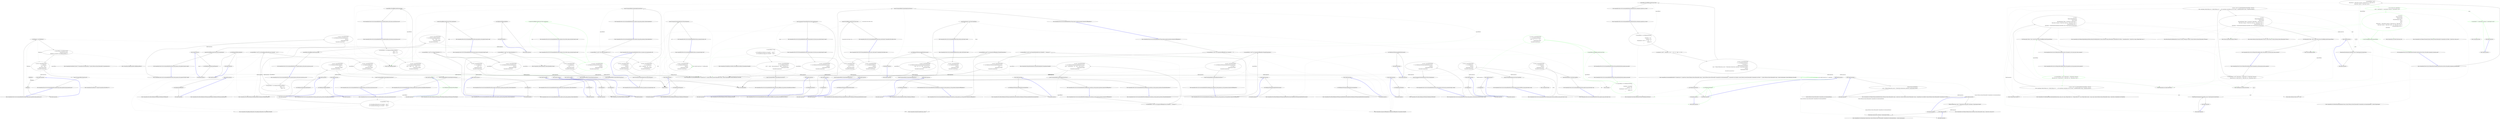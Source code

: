 digraph  {
m0_40 [cluster="CommandLine.Tests.Unit.Core.InstanceBuilderTests.Parse_int_sequence_with_range(string[], int[])", file="InstanceBuilderTests.cs", label="Entry CommandLine.Tests.Unit.Core.InstanceBuilderTests.Parse_int_sequence_with_range(string[], int[])", span="109-109"];
m0_41 [cluster="CommandLine.Tests.Unit.Core.InstanceBuilderTests.Parse_int_sequence_with_range(string[], int[])", file="InstanceBuilderTests.cs", label="var result = InstanceBuilder.Build(\r\n                () => new FakeOptions(),\r\n                arguments,\r\n                StringComparer.Ordinal,\r\n                CultureInfo.InvariantCulture)", span="114-118"];
m0_42 [cluster="CommandLine.Tests.Unit.Core.InstanceBuilderTests.Parse_int_sequence_with_range(string[], int[])", file="InstanceBuilderTests.cs", label="Assert.True(expected.SequenceEqual(result.Value.IntSequence))", span="121-121"];
m0_43 [cluster="CommandLine.Tests.Unit.Core.InstanceBuilderTests.Parse_int_sequence_with_range(string[], int[])", file="InstanceBuilderTests.cs", label="Exit CommandLine.Tests.Unit.Core.InstanceBuilderTests.Parse_int_sequence_with_range(string[], int[])", span="109-109"];
m0_125 [cluster="CommandLine.Tests.Fakes.FakeOptionsWithSequenceWithoutRange.FakeOptionsWithSequenceWithoutRange()", file="InstanceBuilderTests.cs", label="Entry CommandLine.Tests.Fakes.FakeOptionsWithSequenceWithoutRange.FakeOptionsWithSequenceWithoutRange()", span="9-9"];
m0_147 [cluster="CommandLine.Core.InstanceBuilder.Build<T>(System.Func<T>, System.Func<System.Collections.Generic.IEnumerable<string>, System.Collections.Generic.IEnumerable<CommandLine.Core.OptionSpecification>, CommandLine.Core.StatePair<System.Collections.Generic.IEnumerable<CommandLine.Core.Token>>>, System.Collections.Generic.IEnumerable<string>, System.StringComparer, System.Globalization.CultureInfo)", file="InstanceBuilderTests.cs", label="Entry CommandLine.Core.InstanceBuilder.Build<T>(System.Func<T>, System.Func<System.Collections.Generic.IEnumerable<string>, System.Collections.Generic.IEnumerable<CommandLine.Core.OptionSpecification>, CommandLine.Core.StatePair<System.Collections.Generic.IEnumerable<CommandLine.Core.Token>>>, System.Collections.Generic.IEnumerable<string>, System.StringComparer, System.Globalization.CultureInfo)", span="33-33"];
m0_11 [cluster="Unk.True", file="InstanceBuilderTests.cs", label="Entry Unk.True", span=""];
m0_134 [cluster="CommandLine.Tests.Unit.Core.InstanceBuilderTests.Parse_string_sequence_with_separator(string[], string[])", file="InstanceBuilderTests.cs", label="Entry CommandLine.Tests.Unit.Core.InstanceBuilderTests.Parse_string_sequence_with_separator(string[], string[])", span="347-347"];
m0_135 [cluster="CommandLine.Tests.Unit.Core.InstanceBuilderTests.Parse_string_sequence_with_separator(string[], string[])", file="InstanceBuilderTests.cs", label="var result = InstanceBuilder.Build(\r\n                () => new FakeOptionsWithSequenceAndSeparator(),\r\n                arguments,\r\n                StringComparer.Ordinal,\r\n                CultureInfo.InvariantCulture)", span="352-356"];
m0_136 [cluster="CommandLine.Tests.Unit.Core.InstanceBuilderTests.Parse_string_sequence_with_separator(string[], string[])", file="InstanceBuilderTests.cs", label="expected.ShouldBeEquivalentTo(result.Value.StringSequence)", span="359-359"];
m0_137 [cluster="CommandLine.Tests.Unit.Core.InstanceBuilderTests.Parse_string_sequence_with_separator(string[], string[])", file="InstanceBuilderTests.cs", label="Exit CommandLine.Tests.Unit.Core.InstanceBuilderTests.Parse_string_sequence_with_separator(string[], string[])", span="347-347"];
m0_208 [cluster="CommandLine.Tests.Unit.Core.InstanceBuilderTests.Wrong_range_in_sequence_gererates_SequenceOutOfRangeError()", file="InstanceBuilderTests.cs", label="Entry CommandLine.Tests.Unit.Core.InstanceBuilderTests.Wrong_range_in_sequence_gererates_SequenceOutOfRangeError()", span="498-498"];
m0_209 [cluster="CommandLine.Tests.Unit.Core.InstanceBuilderTests.Wrong_range_in_sequence_gererates_SequenceOutOfRangeError()", file="InstanceBuilderTests.cs", label="var expectedResult = new[] { new SequenceOutOfRangeError(new NameInfo(''i'', '''')) }", span="501-501"];
m0_210 [cluster="CommandLine.Tests.Unit.Core.InstanceBuilderTests.Wrong_range_in_sequence_gererates_SequenceOutOfRangeError()", file="InstanceBuilderTests.cs", label="var result = InstanceBuilder.Build(\r\n                () => new FakeOptions(),\r\n                new [] { ''-i'', ''10'' },\r\n                StringComparer.Ordinal,\r\n                CultureInfo.InvariantCulture)", span="504-508"];
m0_211 [cluster="CommandLine.Tests.Unit.Core.InstanceBuilderTests.Wrong_range_in_sequence_gererates_SequenceOutOfRangeError()", file="InstanceBuilderTests.cs", label="Assert.True(expectedResult.SequenceEqual(result.Errors))", span="511-511"];
m0_212 [cluster="CommandLine.Tests.Unit.Core.InstanceBuilderTests.Wrong_range_in_sequence_gererates_SequenceOutOfRangeError()", file="InstanceBuilderTests.cs", label="Exit CommandLine.Tests.Unit.Core.InstanceBuilderTests.Wrong_range_in_sequence_gererates_SequenceOutOfRangeError()", span="498-498"];
m0_195 [cluster="CommandLine.MissingRequiredOptionError.MissingRequiredOptionError(CommandLine.NameInfo)", file="InstanceBuilderTests.cs", label="Entry CommandLine.MissingRequiredOptionError.MissingRequiredOptionError(CommandLine.NameInfo)", span="283-283"];
m0_82 [cluster="CommandLine.Tests.Fakes.FakeOptionsWithSequenceAndOnlyMinConstraintAsValue.FakeOptionsWithSequenceAndOnlyMinConstraintAsValue()", file="InstanceBuilderTests.cs", label="Entry CommandLine.Tests.Fakes.FakeOptionsWithSequenceAndOnlyMinConstraintAsValue.FakeOptionsWithSequenceAndOnlyMinConstraintAsValue()", span="9-9"];
m0_62 [cluster="CommandLine.Tests.Fakes.FakeOptionsWithSequenceAndOnlyMaxConstraint.FakeOptionsWithSequenceAndOnlyMaxConstraint()", file="InstanceBuilderTests.cs", label="Entry CommandLine.Tests.Fakes.FakeOptionsWithSequenceAndOnlyMaxConstraint.FakeOptionsWithSequenceAndOnlyMaxConstraint()", span="9-9"];
m0_126 [cluster="CommandLine.Tests.Unit.Core.InstanceBuilderTests.Parse_long_sequence_with_separator(string[], long[])", file="InstanceBuilderTests.cs", label="Entry CommandLine.Tests.Unit.Core.InstanceBuilderTests.Parse_long_sequence_with_separator(string[], long[])", span="325-325"];
m0_127 [cluster="CommandLine.Tests.Unit.Core.InstanceBuilderTests.Parse_long_sequence_with_separator(string[], long[])", file="InstanceBuilderTests.cs", label="var result = InstanceBuilder.Build(\r\n                () => new FakeOptionsWithSequenceAndSeparator(),\r\n                arguments,\r\n                StringComparer.Ordinal,\r\n                CultureInfo.InvariantCulture)", span="330-334"];
m0_128 [cluster="CommandLine.Tests.Unit.Core.InstanceBuilderTests.Parse_long_sequence_with_separator(string[], long[])", file="InstanceBuilderTests.cs", label="expected.ShouldBeEquivalentTo(result.Value.LongSequence)", span="337-337"];
m0_129 [cluster="CommandLine.Tests.Unit.Core.InstanceBuilderTests.Parse_long_sequence_with_separator(string[], long[])", file="InstanceBuilderTests.cs", label="Exit CommandLine.Tests.Unit.Core.InstanceBuilderTests.Parse_long_sequence_with_separator(string[], long[])", span="325-325"];
m0_118 [cluster="CommandLine.Tests.Unit.Core.InstanceBuilderTests.Parse_sequence_value_without_range_constraints(string[], long[])", file="InstanceBuilderTests.cs", label="Entry CommandLine.Tests.Unit.Core.InstanceBuilderTests.Parse_sequence_value_without_range_constraints(string[], long[])", span="303-303"];
m0_119 [cluster="CommandLine.Tests.Unit.Core.InstanceBuilderTests.Parse_sequence_value_without_range_constraints(string[], long[])", color=green, community=0, file="InstanceBuilderTests.cs", label="0: var result = InstanceBuilder.Build(\r\n                () => new FakeOptionsWithSequenceWithoutRange(),\r\n                arguments,\r\n                StringComparer.Ordinal,\r\n                CultureInfo.InvariantCulture)", span="308-312"];
m0_120 [cluster="CommandLine.Tests.Unit.Core.InstanceBuilderTests.Parse_sequence_value_without_range_constraints(string[], long[])", color=green, community=0, file="InstanceBuilderTests.cs", label="0: expected.ShouldBeEquivalentTo(result.Value.LongSequence)", span="315-315"];
m0_121 [cluster="CommandLine.Tests.Unit.Core.InstanceBuilderTests.Parse_sequence_value_without_range_constraints(string[], long[])", file="InstanceBuilderTests.cs", label="Exit CommandLine.Tests.Unit.Core.InstanceBuilderTests.Parse_sequence_value_without_range_constraints(string[], long[])", span="303-303"];
m0_216 [cluster="CommandLine.Tests.Unit.Core.InstanceBuilderTests.Parse_unknown_long_option_gererates_UnknownOptionError()", file="InstanceBuilderTests.cs", label="Entry CommandLine.Tests.Unit.Core.InstanceBuilderTests.Parse_unknown_long_option_gererates_UnknownOptionError()", span="517-517"];
m0_217 [cluster="CommandLine.Tests.Unit.Core.InstanceBuilderTests.Parse_unknown_long_option_gererates_UnknownOptionError()", file="InstanceBuilderTests.cs", label="var expectedResult = new[] { new UnknownOptionError(''xyz'') }", span="520-520"];
m0_218 [cluster="CommandLine.Tests.Unit.Core.InstanceBuilderTests.Parse_unknown_long_option_gererates_UnknownOptionError()", file="InstanceBuilderTests.cs", label="var result = InstanceBuilder.Build(\r\n                () => new FakeOptions(),\r\n                new[] { ''--stringvalue'', ''abc'', ''--xyz'' },\r\n                StringComparer.Ordinal,\r\n                CultureInfo.InvariantCulture)", span="523-527"];
m0_219 [cluster="CommandLine.Tests.Unit.Core.InstanceBuilderTests.Parse_unknown_long_option_gererates_UnknownOptionError()", file="InstanceBuilderTests.cs", label="Assert.True(expectedResult.SequenceEqual(result.Errors))", span="530-530"];
m0_220 [cluster="CommandLine.Tests.Unit.Core.InstanceBuilderTests.Parse_unknown_long_option_gererates_UnknownOptionError()", file="InstanceBuilderTests.cs", label="Exit CommandLine.Tests.Unit.Core.InstanceBuilderTests.Parse_unknown_long_option_gererates_UnknownOptionError()", span="517-517"];
m0_55 [cluster="CommandLine.Tests.Unit.Core.InstanceBuilderTests.Parse_string_sequence_with_only_max_constraint(string[], string[])", file="InstanceBuilderTests.cs", label="Entry CommandLine.Tests.Unit.Core.InstanceBuilderTests.Parse_string_sequence_with_only_max_constraint(string[], string[])", span="154-154"];
m0_56 [cluster="CommandLine.Tests.Unit.Core.InstanceBuilderTests.Parse_string_sequence_with_only_max_constraint(string[], string[])", file="InstanceBuilderTests.cs", label="var result = InstanceBuilder.Build(\r\n                () => new FakeOptionsWithSequenceAndOnlyMaxConstraint(),\r\n                arguments,\r\n                StringComparer.Ordinal,\r\n                CultureInfo.InvariantCulture)", span="159-163"];
m0_57 [cluster="CommandLine.Tests.Unit.Core.InstanceBuilderTests.Parse_string_sequence_with_only_max_constraint(string[], string[])", file="InstanceBuilderTests.cs", label="Assert.True(expected.SequenceEqual(result.Value.StringSequence))", span="166-166"];
m0_58 [cluster="CommandLine.Tests.Unit.Core.InstanceBuilderTests.Parse_string_sequence_with_only_max_constraint(string[], string[])", file="InstanceBuilderTests.cs", label="Exit CommandLine.Tests.Unit.Core.InstanceBuilderTests.Parse_string_sequence_with_only_max_constraint(string[], string[])", span="154-154"];
m0_54 [cluster="CommandLine.Tests.Fakes.FakeOptionsWithSequenceAndOnlyMinConstraint.FakeOptionsWithSequenceAndOnlyMinConstraint()", file="InstanceBuilderTests.cs", label="Entry CommandLine.Tests.Fakes.FakeOptionsWithSequenceAndOnlyMinConstraint.FakeOptionsWithSequenceAndOnlyMinConstraint()", span="9-9"];
m0_241 [cluster="CommandLine.Tests.Unit.Core.InstanceBuilderTests.Omitting_names_assumes_identifier_as_long_name(string[], string)", file="InstanceBuilderTests.cs", label="Entry CommandLine.Tests.Unit.Core.InstanceBuilderTests.Omitting_names_assumes_identifier_as_long_name(string[], string)", span="576-576"];
m0_242 [cluster="CommandLine.Tests.Unit.Core.InstanceBuilderTests.Omitting_names_assumes_identifier_as_long_name(string[], string)", file="InstanceBuilderTests.cs", label="var result = InstanceBuilder.Build(\r\n                () => new FakeOptions(),\r\n                arguments,\r\n                StringComparer.Ordinal,\r\n                CultureInfo.InvariantCulture)", span="581-585"];
m0_243 [cluster="CommandLine.Tests.Unit.Core.InstanceBuilderTests.Omitting_names_assumes_identifier_as_long_name(string[], string)", file="InstanceBuilderTests.cs", label="Assert.True(expected.Equals(result.Value.StringValue))", span="588-588"];
m0_244 [cluster="CommandLine.Tests.Unit.Core.InstanceBuilderTests.Omitting_names_assumes_identifier_as_long_name(string[], string)", file="InstanceBuilderTests.cs", label="Exit CommandLine.Tests.Unit.Core.InstanceBuilderTests.Omitting_names_assumes_identifier_as_long_name(string[], string)", span="576-576"];
m0_182 [cluster="CommandLine.Tests.Unit.Core.InstanceBuilderTests.Two_required_options_at_the_same_set_and_both_are_true()", file="InstanceBuilderTests.cs", label="Entry CommandLine.Tests.Unit.Core.InstanceBuilderTests.Two_required_options_at_the_same_set_and_both_are_true()", span="440-440"];
m0_183 [cluster="CommandLine.Tests.Unit.Core.InstanceBuilderTests.Two_required_options_at_the_same_set_and_both_are_true()", file="InstanceBuilderTests.cs", label="var expectedResult = new FakeOptionWithRequiredAndSet {\r\n                FtpUrl = ''str1'',\r\n                WebUrl = ''str2''\r\n            }", span="442-445"];
m0_184 [cluster="CommandLine.Tests.Unit.Core.InstanceBuilderTests.Two_required_options_at_the_same_set_and_both_are_true()", file="InstanceBuilderTests.cs", label="var result = InstanceBuilder.Build(\r\n                () => new FakeOptionWithRequiredAndSet(),\r\n                new[] { ''--ftpurl'', ''str1'', ''--weburl'', ''str2'' },\r\n                StringComparer.Ordinal,\r\n                CultureInfo.InvariantCulture)", span="447-451"];
m0_185 [cluster="CommandLine.Tests.Unit.Core.InstanceBuilderTests.Two_required_options_at_the_same_set_and_both_are_true()", file="InstanceBuilderTests.cs", label="expectedResult.ShouldBeEquivalentTo(result.Value)", span="454-454"];
m0_186 [cluster="CommandLine.Tests.Unit.Core.InstanceBuilderTests.Two_required_options_at_the_same_set_and_both_are_true()", file="InstanceBuilderTests.cs", label="Exit CommandLine.Tests.Unit.Core.InstanceBuilderTests.Two_required_options_at_the_same_set_and_both_are_true()", span="440-440"];
m0_162 [cluster="CommandLine.Core.NameLookup.Contains(string, System.Collections.Generic.IEnumerable<CommandLine.Core.OptionSpecification>, System.StringComparer)", file="InstanceBuilderTests.cs", label="Entry CommandLine.Core.NameLookup.Contains(string, System.Collections.Generic.IEnumerable<CommandLine.Core.OptionSpecification>, System.StringComparer)", span="12-12"];
m0_31 [cluster="CommandLine.Tests.Unit.Core.InstanceBuilderTests.Parse_int_sequence(string[], int[])", file="InstanceBuilderTests.cs", label="Entry CommandLine.Tests.Unit.Core.InstanceBuilderTests.Parse_int_sequence(string[], int[])", span="87-87"];
m0_32 [cluster="CommandLine.Tests.Unit.Core.InstanceBuilderTests.Parse_int_sequence(string[], int[])", file="InstanceBuilderTests.cs", label="var result = InstanceBuilder.Build(\r\n                () => new FakeOptionsWithSequence(),\r\n                arguments,\r\n                StringComparer.Ordinal,\r\n                CultureInfo.InvariantCulture)", span="92-96"];
m0_33 [cluster="CommandLine.Tests.Unit.Core.InstanceBuilderTests.Parse_int_sequence(string[], int[])", file="InstanceBuilderTests.cs", label="Assert.True(expected.SequenceEqual(result.Value.IntSequence))", span="99-99"];
m0_34 [cluster="CommandLine.Tests.Unit.Core.InstanceBuilderTests.Parse_int_sequence(string[], int[])", file="InstanceBuilderTests.cs", label="Exit CommandLine.Tests.Unit.Core.InstanceBuilderTests.Parse_int_sequence(string[], int[])", span="87-87"];
m0_0 [cluster="CommandLine.Tests.Unit.Core.InstanceBuilderTests.Explicit_help_request_generates_help_requested_error()", file="InstanceBuilderTests.cs", label="Entry CommandLine.Tests.Unit.Core.InstanceBuilderTests.Explicit_help_request_generates_help_requested_error()", span="15-15"];
m0_1 [cluster="CommandLine.Tests.Unit.Core.InstanceBuilderTests.Explicit_help_request_generates_help_requested_error()", file="InstanceBuilderTests.cs", label="var fakeOptions = new FakeOptions()", span="18-18"];
m0_2 [cluster="CommandLine.Tests.Unit.Core.InstanceBuilderTests.Explicit_help_request_generates_help_requested_error()", file="InstanceBuilderTests.cs", label="var expectedResult = ParserResult.Create(\r\n                ParserResultType.Options,\r\n                fakeOptions, new Error[] { new HelpRequestedError() })", span="19-21"];
m0_3 [cluster="CommandLine.Tests.Unit.Core.InstanceBuilderTests.Explicit_help_request_generates_help_requested_error()", file="InstanceBuilderTests.cs", label="var result = InstanceBuilder.Build(\r\n                () => fakeOptions,\r\n                new[] { ''--help'' },\r\n                StringComparer.Ordinal,\r\n                CultureInfo.InvariantCulture)", span="24-28"];
m0_4 [cluster="CommandLine.Tests.Unit.Core.InstanceBuilderTests.Explicit_help_request_generates_help_requested_error()", file="InstanceBuilderTests.cs", label="Assert.True(expectedResult.Equals(result))", span="31-31"];
m0_5 [cluster="CommandLine.Tests.Unit.Core.InstanceBuilderTests.Explicit_help_request_generates_help_requested_error()", file="InstanceBuilderTests.cs", label="Exit CommandLine.Tests.Unit.Core.InstanceBuilderTests.Explicit_help_request_generates_help_requested_error()", span="15-15"];
m0_199 [cluster="CommandLine.Tests.Unit.Core.InstanceBuilderTests.Omitting_required_option_gererates_MissingRequiredOptionError()", file="InstanceBuilderTests.cs", label="Entry CommandLine.Tests.Unit.Core.InstanceBuilderTests.Omitting_required_option_gererates_MissingRequiredOptionError()", span="479-479"];
m0_200 [cluster="CommandLine.Tests.Unit.Core.InstanceBuilderTests.Omitting_required_option_gererates_MissingRequiredOptionError()", file="InstanceBuilderTests.cs", label="var expectedResult = new[] { new MissingRequiredOptionError(new NameInfo('''', ''str'')) }", span="482-482"];
m0_201 [cluster="CommandLine.Tests.Unit.Core.InstanceBuilderTests.Omitting_required_option_gererates_MissingRequiredOptionError()", file="InstanceBuilderTests.cs", label="var result = InstanceBuilder.Build(\r\n                () => new FakeOptionWithRequired(),\r\n                new string[] { },\r\n                StringComparer.Ordinal,\r\n                CultureInfo.InvariantCulture)", span="485-489"];
m0_202 [cluster="CommandLine.Tests.Unit.Core.InstanceBuilderTests.Omitting_required_option_gererates_MissingRequiredOptionError()", file="InstanceBuilderTests.cs", label="Assert.True(expectedResult.SequenceEqual(result.Errors))", span="492-492"];
m0_203 [cluster="CommandLine.Tests.Unit.Core.InstanceBuilderTests.Omitting_required_option_gererates_MissingRequiredOptionError()", file="InstanceBuilderTests.cs", label="Exit CommandLine.Tests.Unit.Core.InstanceBuilderTests.Omitting_required_option_gererates_MissingRequiredOptionError()", span="479-479"];
m0_8 [cluster="CommandLine.ParserResult.Create<T>(CommandLine.ParserResultType, T, System.Collections.Generic.IEnumerable<CommandLine.Error>)", file="InstanceBuilderTests.cs", label="Entry CommandLine.ParserResult.Create<T>(CommandLine.ParserResultType, T, System.Collections.Generic.IEnumerable<CommandLine.Error>)", span="103-103"];
m0_78 [cluster="CommandLine.SequenceOutOfRangeError.SequenceOutOfRangeError(CommandLine.NameInfo)", file="InstanceBuilderTests.cs", label="Entry CommandLine.SequenceOutOfRangeError.SequenceOutOfRangeError(CommandLine.NameInfo)", span="316-316"];
m0_246 [cluster="lambda expression", file="InstanceBuilderTests.cs", label="Entry lambda expression", span="582-582"];
m0_13 [cluster="lambda expression", file="InstanceBuilderTests.cs", label=fakeOptions, span="25-25"];
m0_12 [cluster="lambda expression", file="InstanceBuilderTests.cs", label="Entry lambda expression", span="25-25"];
m0_14 [cluster="lambda expression", file="InstanceBuilderTests.cs", label="Exit lambda expression", span="25-25"];
m0_20 [cluster="lambda expression", file="InstanceBuilderTests.cs", label="Entry lambda expression", span="46-46"];
m0_21 [cluster="lambda expression", file="InstanceBuilderTests.cs", label="new FakeOptions()", span="46-46"];
m0_22 [cluster="lambda expression", file="InstanceBuilderTests.cs", label="Exit lambda expression", span="46-46"];
m0_27 [cluster="lambda expression", file="InstanceBuilderTests.cs", label="Entry lambda expression", span="69-69"];
m0_28 [cluster="lambda expression", file="InstanceBuilderTests.cs", label="new FakeOptionsWithDouble()", span="69-69"];
m0_29 [cluster="lambda expression", file="InstanceBuilderTests.cs", label="Exit lambda expression", span="69-69"];
m0_36 [cluster="lambda expression", file="InstanceBuilderTests.cs", label="Entry lambda expression", span="93-93"];
m0_37 [cluster="lambda expression", file="InstanceBuilderTests.cs", label="new FakeOptionsWithSequence()", span="93-93"];
m0_38 [cluster="lambda expression", file="InstanceBuilderTests.cs", label="Exit lambda expression", span="93-93"];
m0_44 [cluster="lambda expression", file="InstanceBuilderTests.cs", label="Entry lambda expression", span="115-115"];
m0_45 [cluster="lambda expression", file="InstanceBuilderTests.cs", label="new FakeOptions()", span="115-115"];
m0_46 [cluster="lambda expression", file="InstanceBuilderTests.cs", label="Exit lambda expression", span="115-115"];
m0_51 [cluster="lambda expression", file="InstanceBuilderTests.cs", label="Entry lambda expression", span="138-138"];
m0_52 [cluster="lambda expression", file="InstanceBuilderTests.cs", label="new FakeOptionsWithSequenceAndOnlyMinConstraint()", span="138-138"];
m0_53 [cluster="lambda expression", file="InstanceBuilderTests.cs", label="Exit lambda expression", span="138-138"];
m0_59 [cluster="lambda expression", file="InstanceBuilderTests.cs", label="Entry lambda expression", span="160-160"];
m0_60 [cluster="lambda expression", file="InstanceBuilderTests.cs", label="new FakeOptionsWithSequenceAndOnlyMaxConstraint()", span="160-160"];
m0_61 [cluster="lambda expression", file="InstanceBuilderTests.cs", label="Exit lambda expression", span="160-160"];
m0_70 [cluster="lambda expression", file="InstanceBuilderTests.cs", label="Entry lambda expression", span="179-179"];
m0_71 [cluster="lambda expression", file="InstanceBuilderTests.cs", label="new FakeOptionsWithSequenceAndOnlyMinConstraint()", span="179-179"];
m0_72 [cluster="lambda expression", file="InstanceBuilderTests.cs", label="Exit lambda expression", span="179-179"];
m0_79 [cluster="lambda expression", file="InstanceBuilderTests.cs", label="Entry lambda expression", span="198-198"];
m0_80 [cluster="lambda expression", file="InstanceBuilderTests.cs", label="new FakeOptionsWithSequenceAndOnlyMinConstraintAsValue()", span="198-198"];
m0_81 [cluster="lambda expression", file="InstanceBuilderTests.cs", label="Exit lambda expression", span="198-198"];
m0_88 [cluster="lambda expression", file="InstanceBuilderTests.cs", label="Entry lambda expression", span="218-218"];
m0_89 [cluster="lambda expression", file="InstanceBuilderTests.cs", label="new FakeOptionsWithSequenceAndOnlyMaxConstraint()", span="218-218"];
m0_90 [cluster="lambda expression", file="InstanceBuilderTests.cs", label="Exit lambda expression", span="218-218"];
m0_96 [cluster="lambda expression", file="InstanceBuilderTests.cs", label="Entry lambda expression", span="237-237"];
m0_97 [cluster="lambda expression", file="InstanceBuilderTests.cs", label="new FakeOptionsWithSequenceAndOnlyMaxConstraintAsValue()", span="237-237"];
m0_98 [cluster="lambda expression", file="InstanceBuilderTests.cs", label="Exit lambda expression", span="237-237"];
m0_105 [cluster="lambda expression", file="InstanceBuilderTests.cs", label="Entry lambda expression", span="261-261"];
m0_106 [cluster="lambda expression", file="InstanceBuilderTests.cs", label="new FakeOptionsWithEnum()", span="261-261"];
m0_107 [cluster="lambda expression", file="InstanceBuilderTests.cs", label="Exit lambda expression", span="261-261"];
m0_115 [cluster="lambda expression", file="InstanceBuilderTests.cs", label="Entry lambda expression", span="286-286"];
m0_116 [cluster="lambda expression", color=green, community=0, file="InstanceBuilderTests.cs", label="1: new FakeOptionsWithValues()", span="286-286"];
m0_117 [cluster="lambda expression", file="InstanceBuilderTests.cs", label="Exit lambda expression", span="286-286"];
m0_122 [cluster="lambda expression", file="InstanceBuilderTests.cs", label="Entry lambda expression", span="309-309"];
m0_123 [cluster="lambda expression", color=green, community=0, file="InstanceBuilderTests.cs", label="0: new FakeOptionsWithSequenceWithoutRange()", span="309-309"];
m0_124 [cluster="lambda expression", file="InstanceBuilderTests.cs", label="Exit lambda expression", span="309-309"];
m0_130 [cluster="lambda expression", file="InstanceBuilderTests.cs", label="Entry lambda expression", span="331-331"];
m0_131 [cluster="lambda expression", file="InstanceBuilderTests.cs", label="new FakeOptionsWithSequenceAndSeparator()", span="331-331"];
m0_132 [cluster="lambda expression", file="InstanceBuilderTests.cs", label="Exit lambda expression", span="331-331"];
m0_138 [cluster="lambda expression", file="InstanceBuilderTests.cs", label="Entry lambda expression", span="353-353"];
m0_139 [cluster="lambda expression", file="InstanceBuilderTests.cs", label="new FakeOptionsWithSequenceAndSeparator()", span="353-353"];
m0_140 [cluster="lambda expression", file="InstanceBuilderTests.cs", label="Exit lambda expression", span="353-353"];
m0_148 [cluster="lambda expression", file="InstanceBuilderTests.cs", label="Entry lambda expression", span="382-382"];
m0_151 [cluster="lambda expression", file="InstanceBuilderTests.cs", label="Entry lambda expression", span="383-385"];
m0_149 [cluster="lambda expression", file="InstanceBuilderTests.cs", label="new FakeOptionsWithValues()", span="382-382"];
m0_150 [cluster="lambda expression", file="InstanceBuilderTests.cs", label="Exit lambda expression", span="382-382"];
m0_152 [cluster="lambda expression", file="InstanceBuilderTests.cs", label="Tokenizer.PreprocessDashDash(a,\r\n                        args => Tokenizer.Tokenize(args, name => NameLookup.Contains(name, optionSpecs, StringComparer.Ordinal)))", span="384-385"];
m0_156 [cluster="lambda expression", file="InstanceBuilderTests.cs", label="Tokenizer.Tokenize(args, name => NameLookup.Contains(name, optionSpecs, StringComparer.Ordinal))", span="385-385"];
m0_160 [cluster="lambda expression", file="InstanceBuilderTests.cs", label="NameLookup.Contains(name, optionSpecs, StringComparer.Ordinal)", span="385-385"];
m0_153 [cluster="lambda expression", file="InstanceBuilderTests.cs", label="Exit lambda expression", span="383-385"];
m0_155 [cluster="lambda expression", file="InstanceBuilderTests.cs", label="Entry lambda expression", span="385-385"];
m0_157 [cluster="lambda expression", file="InstanceBuilderTests.cs", label="Exit lambda expression", span="385-385"];
m0_159 [cluster="lambda expression", file="InstanceBuilderTests.cs", label="Entry lambda expression", span="385-385"];
m0_161 [cluster="lambda expression", file="InstanceBuilderTests.cs", label="Exit lambda expression", span="385-385"];
m0_169 [cluster="lambda expression", file="InstanceBuilderTests.cs", label="Entry lambda expression", span="408-408"];
m0_170 [cluster="lambda expression", file="InstanceBuilderTests.cs", label="new FakeOptionsWithSets()", span="408-408"];
m0_171 [cluster="lambda expression", file="InstanceBuilderTests.cs", label="Exit lambda expression", span="408-408"];
m0_179 [cluster="lambda expression", file="InstanceBuilderTests.cs", label="Entry lambda expression", span="428-428"];
m0_180 [cluster="lambda expression", file="InstanceBuilderTests.cs", label="new FakeOptionWithRequiredAndSet()", span="428-428"];
m0_181 [cluster="lambda expression", file="InstanceBuilderTests.cs", label="Exit lambda expression", span="428-428"];
m0_187 [cluster="lambda expression", file="InstanceBuilderTests.cs", label="Entry lambda expression", span="448-448"];
m0_188 [cluster="lambda expression", file="InstanceBuilderTests.cs", label="new FakeOptionWithRequiredAndSet()", span="448-448"];
m0_189 [cluster="lambda expression", file="InstanceBuilderTests.cs", label="Exit lambda expression", span="448-448"];
m0_196 [cluster="lambda expression", file="InstanceBuilderTests.cs", label="Entry lambda expression", span="468-468"];
m0_197 [cluster="lambda expression", file="InstanceBuilderTests.cs", label="new FakeOptionWithRequiredAndSet()", span="468-468"];
m0_198 [cluster="lambda expression", file="InstanceBuilderTests.cs", label="Exit lambda expression", span="468-468"];
m0_204 [cluster="lambda expression", file="InstanceBuilderTests.cs", label="Entry lambda expression", span="486-486"];
m0_205 [cluster="lambda expression", file="InstanceBuilderTests.cs", label="new FakeOptionWithRequired()", span="486-486"];
m0_206 [cluster="lambda expression", file="InstanceBuilderTests.cs", label="Exit lambda expression", span="486-486"];
m0_213 [cluster="lambda expression", file="InstanceBuilderTests.cs", label="Entry lambda expression", span="505-505"];
m0_214 [cluster="lambda expression", file="InstanceBuilderTests.cs", label="new FakeOptions()", span="505-505"];
m0_215 [cluster="lambda expression", file="InstanceBuilderTests.cs", label="Exit lambda expression", span="505-505"];
m0_222 [cluster="lambda expression", file="InstanceBuilderTests.cs", label="Entry lambda expression", span="524-524"];
m0_223 [cluster="lambda expression", file="InstanceBuilderTests.cs", label="new FakeOptions()", span="524-524"];
m0_224 [cluster="lambda expression", file="InstanceBuilderTests.cs", label="Exit lambda expression", span="524-524"];
m0_230 [cluster="lambda expression", file="InstanceBuilderTests.cs", label="Entry lambda expression", span="543-543"];
m0_231 [cluster="lambda expression", file="InstanceBuilderTests.cs", label="new FakeOptions()", span="543-543"];
m0_232 [cluster="lambda expression", file="InstanceBuilderTests.cs", label="Exit lambda expression", span="543-543"];
m0_238 [cluster="lambda expression", file="InstanceBuilderTests.cs", label="Entry lambda expression", span="562-562"];
m0_239 [cluster="lambda expression", file="InstanceBuilderTests.cs", label="new FakeOptions()", span="562-562"];
m0_240 [cluster="lambda expression", file="InstanceBuilderTests.cs", label="Exit lambda expression", span="562-562"];
m0_247 [cluster="lambda expression", file="InstanceBuilderTests.cs", label="new FakeOptions()", span="582-582"];
m0_248 [cluster="lambda expression", file="InstanceBuilderTests.cs", label="Exit lambda expression", span="582-582"];
m0_190 [cluster="CommandLine.Tests.Unit.Core.InstanceBuilderTests.Two_required_options_at_the_same_set_and_none_are_true()", file="InstanceBuilderTests.cs", label="Entry CommandLine.Tests.Unit.Core.InstanceBuilderTests.Two_required_options_at_the_same_set_and_none_are_true()", span="459-459"];
m0_191 [cluster="CommandLine.Tests.Unit.Core.InstanceBuilderTests.Two_required_options_at_the_same_set_and_none_are_true()", file="InstanceBuilderTests.cs", label="var expectedResult = new[]\r\n            {\r\n                new MissingRequiredOptionError(new NameInfo('''', ''ftpurl'')),\r\n                new MissingRequiredOptionError(new NameInfo('''', ''weburl''))\r\n            }", span="461-465"];
m0_192 [cluster="CommandLine.Tests.Unit.Core.InstanceBuilderTests.Two_required_options_at_the_same_set_and_none_are_true()", file="InstanceBuilderTests.cs", label="var result = InstanceBuilder.Build(\r\n                () => new FakeOptionWithRequiredAndSet(),\r\n                new[] {''''},\r\n                StringComparer.Ordinal,\r\n                CultureInfo.InvariantCulture)", span="467-471"];
m0_193 [cluster="CommandLine.Tests.Unit.Core.InstanceBuilderTests.Two_required_options_at_the_same_set_and_none_are_true()", file="InstanceBuilderTests.cs", label="Assert.True(expectedResult.SequenceEqual(result.Errors))", span="474-474"];
m0_194 [cluster="CommandLine.Tests.Unit.Core.InstanceBuilderTests.Two_required_options_at_the_same_set_and_none_are_true()", file="InstanceBuilderTests.cs", label="Exit CommandLine.Tests.Unit.Core.InstanceBuilderTests.Two_required_options_at_the_same_set_and_none_are_true()", span="459-459"];
m0_100 [cluster="CommandLine.Tests.Unit.Core.InstanceBuilderTests.Parse_enum_value(string[], CommandLine.Tests.Fakes.Colors)", file="InstanceBuilderTests.cs", label="Entry CommandLine.Tests.Unit.Core.InstanceBuilderTests.Parse_enum_value(string[], CommandLine.Tests.Fakes.Colors)", span="255-255"];
m0_101 [cluster="CommandLine.Tests.Unit.Core.InstanceBuilderTests.Parse_enum_value(string[], CommandLine.Tests.Fakes.Colors)", file="InstanceBuilderTests.cs", label="var result = InstanceBuilder.Build(\r\n                () => new FakeOptionsWithEnum(),\r\n                arguments,\r\n                StringComparer.Ordinal,\r\n                CultureInfo.InvariantCulture)", span="260-264"];
m0_102 [cluster="CommandLine.Tests.Unit.Core.InstanceBuilderTests.Parse_enum_value(string[], CommandLine.Tests.Fakes.Colors)", file="InstanceBuilderTests.cs", label="expected.ShouldBeEquivalentTo(result.Value.Colors)", span="267-267"];
m0_103 [cluster="CommandLine.Tests.Unit.Core.InstanceBuilderTests.Parse_enum_value(string[], CommandLine.Tests.Fakes.Colors)", file="InstanceBuilderTests.cs", label="Exit CommandLine.Tests.Unit.Core.InstanceBuilderTests.Parse_enum_value(string[], CommandLine.Tests.Fakes.Colors)", span="255-255"];
m0_35 [cluster="Unk.SequenceEqual", file="InstanceBuilderTests.cs", label="Entry Unk.SequenceEqual", span=""];
m0_141 [cluster="CommandLine.Tests.Unit.Core.InstanceBuilderTests.Double_dash_force_subsequent_arguments_as_values()", file="InstanceBuilderTests.cs", label="Entry CommandLine.Tests.Unit.Core.InstanceBuilderTests.Double_dash_force_subsequent_arguments_as_values()", span="368-368"];
m0_142 [cluster="CommandLine.Tests.Unit.Core.InstanceBuilderTests.Double_dash_force_subsequent_arguments_as_values()", file="InstanceBuilderTests.cs", label="var expectedResult = new FakeOptionsWithValues\r\n                {\r\n                    StringValue = ''str1'',\r\n                    LongValue = 10L,\r\n                    StringSequence = new[] { ''-a'', ''--bee'', ''-c'' },\r\n                    IntValue = 20\r\n                }", span="371-377"];
m0_143 [cluster="CommandLine.Tests.Unit.Core.InstanceBuilderTests.Double_dash_force_subsequent_arguments_as_values()", file="InstanceBuilderTests.cs", label="var arguments = new[] { ''--stringvalue'', ''str1'', ''--'', ''10'', ''-a'', ''--bee'', ''-c'', ''20'' }", span="378-378"];
m0_145 [cluster="CommandLine.Tests.Unit.Core.InstanceBuilderTests.Double_dash_force_subsequent_arguments_as_values()", file="InstanceBuilderTests.cs", label="expectedResult.ShouldBeEquivalentTo(result.Value)", span="391-391"];
m0_144 [cluster="CommandLine.Tests.Unit.Core.InstanceBuilderTests.Double_dash_force_subsequent_arguments_as_values()", file="InstanceBuilderTests.cs", label="var result = InstanceBuilder.Build(\r\n                () => new FakeOptionsWithValues(),\r\n                (a, optionSpecs) =>\r\n                    Tokenizer.PreprocessDashDash(a,\r\n                        args => Tokenizer.Tokenize(args, name => NameLookup.Contains(name, optionSpecs, StringComparer.Ordinal))),\r\n                arguments,\r\n                StringComparer.Ordinal,\r\n                CultureInfo.InvariantCulture)", span="381-388"];
m0_146 [cluster="CommandLine.Tests.Unit.Core.InstanceBuilderTests.Double_dash_force_subsequent_arguments_as_values()", file="InstanceBuilderTests.cs", label="Exit CommandLine.Tests.Unit.Core.InstanceBuilderTests.Double_dash_force_subsequent_arguments_as_values()", span="368-368"];
m0_68 [cluster="CommandLine.MissingValueOptionError.MissingValueOptionError(CommandLine.NameInfo)", file="InstanceBuilderTests.cs", label="Entry CommandLine.MissingValueOptionError.MissingValueOptionError(CommandLine.NameInfo)", span="261-261"];
m0_99 [cluster="CommandLine.Tests.Fakes.FakeOptionsWithSequenceAndOnlyMaxConstraintAsValue.FakeOptionsWithSequenceAndOnlyMaxConstraintAsValue()", file="InstanceBuilderTests.cs", label="Entry CommandLine.Tests.Fakes.FakeOptionsWithSequenceAndOnlyMaxConstraintAsValue.FakeOptionsWithSequenceAndOnlyMaxConstraintAsValue()", span="9-9"];
m0_83 [cluster="CommandLine.Tests.Unit.Core.InstanceBuilderTests.Breaking_max_constraint_in_string_sequence_gererates_SequenceOutOfRangeError()", file="InstanceBuilderTests.cs", label="Entry CommandLine.Tests.Unit.Core.InstanceBuilderTests.Breaking_max_constraint_in_string_sequence_gererates_SequenceOutOfRangeError()", span="211-211"];
m0_84 [cluster="CommandLine.Tests.Unit.Core.InstanceBuilderTests.Breaking_max_constraint_in_string_sequence_gererates_SequenceOutOfRangeError()", file="InstanceBuilderTests.cs", label="var expectedResult = new[] { new SequenceOutOfRangeError(new NameInfo(''s'', ''string-seq'')) }", span="214-214"];
m0_85 [cluster="CommandLine.Tests.Unit.Core.InstanceBuilderTests.Breaking_max_constraint_in_string_sequence_gererates_SequenceOutOfRangeError()", file="InstanceBuilderTests.cs", label="var result = InstanceBuilder.Build(\r\n                () => new FakeOptionsWithSequenceAndOnlyMaxConstraint(),\r\n                new[] { ''--string-seq=one'', ''two'', ''three'', ''this-is-too-much'' },\r\n                StringComparer.Ordinal,\r\n                CultureInfo.InvariantCulture)", span="217-221"];
m0_86 [cluster="CommandLine.Tests.Unit.Core.InstanceBuilderTests.Breaking_max_constraint_in_string_sequence_gererates_SequenceOutOfRangeError()", file="InstanceBuilderTests.cs", label="Assert.True(expectedResult.SequenceEqual(result.Errors))", span="224-224"];
m0_87 [cluster="CommandLine.Tests.Unit.Core.InstanceBuilderTests.Breaking_max_constraint_in_string_sequence_gererates_SequenceOutOfRangeError()", file="InstanceBuilderTests.cs", label="Exit CommandLine.Tests.Unit.Core.InstanceBuilderTests.Breaking_max_constraint_in_string_sequence_gererates_SequenceOutOfRangeError()", span="211-211"];
m0_233 [cluster="CommandLine.Tests.Unit.Core.InstanceBuilderTests.Parse_unknown_short_option_in_option_group_gererates_UnknownOptionError()", file="InstanceBuilderTests.cs", label="Entry CommandLine.Tests.Unit.Core.InstanceBuilderTests.Parse_unknown_short_option_in_option_group_gererates_UnknownOptionError()", span="555-555"];
m0_234 [cluster="CommandLine.Tests.Unit.Core.InstanceBuilderTests.Parse_unknown_short_option_in_option_group_gererates_UnknownOptionError()", file="InstanceBuilderTests.cs", label="var expectedResult = new[] { new UnknownOptionError(''z'') }", span="558-558"];
m0_235 [cluster="CommandLine.Tests.Unit.Core.InstanceBuilderTests.Parse_unknown_short_option_in_option_group_gererates_UnknownOptionError()", file="InstanceBuilderTests.cs", label="var result = InstanceBuilder.Build(\r\n                () => new FakeOptions(),\r\n                new[] { ''-zx'' },\r\n                StringComparer.Ordinal,\r\n                CultureInfo.InvariantCulture)", span="561-565"];
m0_236 [cluster="CommandLine.Tests.Unit.Core.InstanceBuilderTests.Parse_unknown_short_option_in_option_group_gererates_UnknownOptionError()", file="InstanceBuilderTests.cs", label="Assert.True(expectedResult.SequenceEqual(result.Errors))", span="568-568"];
m0_237 [cluster="CommandLine.Tests.Unit.Core.InstanceBuilderTests.Parse_unknown_short_option_in_option_group_gererates_UnknownOptionError()", file="InstanceBuilderTests.cs", label="Exit CommandLine.Tests.Unit.Core.InstanceBuilderTests.Parse_unknown_short_option_in_option_group_gererates_UnknownOptionError()", span="555-555"];
m0_10 [cluster="CommandLine.ParserResult<T>.Equals(CommandLine.ParserResult<T>)", file="InstanceBuilderTests.cs", label="Entry CommandLine.ParserResult<T>.Equals(CommandLine.ParserResult<T>)", span="90-90"];
m0_30 [cluster="CommandLine.Tests.Fakes.FakeOptionsWithDouble.FakeOptionsWithDouble()", file="InstanceBuilderTests.cs", label="Entry CommandLine.Tests.Fakes.FakeOptionsWithDouble.FakeOptionsWithDouble()", span="9-9"];
m0_63 [cluster="CommandLine.Tests.Unit.Core.InstanceBuilderTests.Breaking_min_constraint_in_string_sequence_gererates_MissingValueOptionError()", file="InstanceBuilderTests.cs", label="Entry CommandLine.Tests.Unit.Core.InstanceBuilderTests.Breaking_min_constraint_in_string_sequence_gererates_MissingValueOptionError()", span="172-172"];
m0_64 [cluster="CommandLine.Tests.Unit.Core.InstanceBuilderTests.Breaking_min_constraint_in_string_sequence_gererates_MissingValueOptionError()", file="InstanceBuilderTests.cs", label="var expectedResult = new[] { new MissingValueOptionError(new NameInfo(''s'', ''string-seq'')) }", span="175-175"];
m0_65 [cluster="CommandLine.Tests.Unit.Core.InstanceBuilderTests.Breaking_min_constraint_in_string_sequence_gererates_MissingValueOptionError()", file="InstanceBuilderTests.cs", label="var result = InstanceBuilder.Build(\r\n                () => new FakeOptionsWithSequenceAndOnlyMinConstraint(),\r\n                new[] { ''-s'' },\r\n                StringComparer.Ordinal,\r\n                CultureInfo.InvariantCulture)", span="178-182"];
m0_66 [cluster="CommandLine.Tests.Unit.Core.InstanceBuilderTests.Breaking_min_constraint_in_string_sequence_gererates_MissingValueOptionError()", file="InstanceBuilderTests.cs", label="Assert.True(expectedResult.SequenceEqual(result.Errors))", span="185-185"];
m0_67 [cluster="CommandLine.Tests.Unit.Core.InstanceBuilderTests.Breaking_min_constraint_in_string_sequence_gererates_MissingValueOptionError()", file="InstanceBuilderTests.cs", label="Exit CommandLine.Tests.Unit.Core.InstanceBuilderTests.Breaking_min_constraint_in_string_sequence_gererates_MissingValueOptionError()", span="172-172"];
m0_108 [cluster="CommandLine.Tests.Fakes.FakeOptionsWithEnum.FakeOptionsWithEnum()", file="InstanceBuilderTests.cs", label="Entry CommandLine.Tests.Fakes.FakeOptionsWithEnum.FakeOptionsWithEnum()", span="16-16"];
m0_109 [cluster="CommandLine.Tests.Unit.Core.InstanceBuilderTests.Parse_values_partitioned_between_sequence_and_scalar()", file="InstanceBuilderTests.cs", label="Entry CommandLine.Tests.Unit.Core.InstanceBuilderTests.Parse_values_partitioned_between_sequence_and_scalar()", span="273-273"];
m0_110 [cluster="CommandLine.Tests.Unit.Core.InstanceBuilderTests.Parse_values_partitioned_between_sequence_and_scalar()", color=green, community=0, file="InstanceBuilderTests.cs", label="0: var expectedResult = new FakeOptionsWithValues\r\n                {\r\n                    StringValue = string.Empty,\r\n                    LongValue = 10L,\r\n                    StringSequence = new[] { ''a'', ''b'', ''c'' },\r\n                    IntValue = 20\r\n                }", span="276-282"];
m0_111 [cluster="CommandLine.Tests.Unit.Core.InstanceBuilderTests.Parse_values_partitioned_between_sequence_and_scalar()", color=green, community=0, file="InstanceBuilderTests.cs", label="0: var result = InstanceBuilder.Build(\r\n                () => new FakeOptionsWithValues(),\r\n                new[] { ''10'', ''a'', ''b'', ''c'', ''20'' },\r\n                StringComparer.Ordinal,\r\n                CultureInfo.InvariantCulture)", span="285-289"];
m0_112 [cluster="CommandLine.Tests.Unit.Core.InstanceBuilderTests.Parse_values_partitioned_between_sequence_and_scalar()", color=green, community=0, file="InstanceBuilderTests.cs", label="0: expectedResult.ShouldBeEquivalentTo(result.Value)", span="292-292"];
m0_113 [cluster="CommandLine.Tests.Unit.Core.InstanceBuilderTests.Parse_values_partitioned_between_sequence_and_scalar()", file="InstanceBuilderTests.cs", label="Exit CommandLine.Tests.Unit.Core.InstanceBuilderTests.Parse_values_partitioned_between_sequence_and_scalar()", span="273-273"];
m0_178 [cluster="CommandLine.Tests.Fakes.FakeOptionWithRequiredAndSet.FakeOptionWithRequiredAndSet()", file="InstanceBuilderTests.cs", label="Entry CommandLine.Tests.Fakes.FakeOptionWithRequiredAndSet.FakeOptionWithRequiredAndSet()", span="4-4"];
m0_73 [cluster="CommandLine.Tests.Unit.Core.InstanceBuilderTests.Breaking_min_constraint_in_string_sequence_as_value_gererates_SequenceOutOfRangeError()", file="InstanceBuilderTests.cs", label="Entry CommandLine.Tests.Unit.Core.InstanceBuilderTests.Breaking_min_constraint_in_string_sequence_as_value_gererates_SequenceOutOfRangeError()", span="191-191"];
m0_74 [cluster="CommandLine.Tests.Unit.Core.InstanceBuilderTests.Breaking_min_constraint_in_string_sequence_as_value_gererates_SequenceOutOfRangeError()", file="InstanceBuilderTests.cs", label="var expectedResult = new[] { new SequenceOutOfRangeError(NameInfo.EmptyName) }", span="194-194"];
m0_75 [cluster="CommandLine.Tests.Unit.Core.InstanceBuilderTests.Breaking_min_constraint_in_string_sequence_as_value_gererates_SequenceOutOfRangeError()", file="InstanceBuilderTests.cs", label="var result = InstanceBuilder.Build(\r\n                () => new FakeOptionsWithSequenceAndOnlyMinConstraintAsValue(),\r\n                new string[] { },\r\n                StringComparer.Ordinal,\r\n                CultureInfo.InvariantCulture)", span="197-201"];
m0_76 [cluster="CommandLine.Tests.Unit.Core.InstanceBuilderTests.Breaking_min_constraint_in_string_sequence_as_value_gererates_SequenceOutOfRangeError()", file="InstanceBuilderTests.cs", label="Assert.True(expectedResult.SequenceEqual(result.Errors))", span="204-204"];
m0_77 [cluster="CommandLine.Tests.Unit.Core.InstanceBuilderTests.Breaking_min_constraint_in_string_sequence_as_value_gererates_SequenceOutOfRangeError()", file="InstanceBuilderTests.cs", label="Exit CommandLine.Tests.Unit.Core.InstanceBuilderTests.Breaking_min_constraint_in_string_sequence_as_value_gererates_SequenceOutOfRangeError()", span="191-191"];
m0_221 [cluster="CommandLine.UnknownOptionError.UnknownOptionError(string)", file="InstanceBuilderTests.cs", label="Entry CommandLine.UnknownOptionError.UnknownOptionError(string)", span="272-272"];
m0_91 [cluster="CommandLine.Tests.Unit.Core.InstanceBuilderTests.Breaking_max_constraint_in_string_sequence_as_value_gererates_SequenceOutOfRangeError()", file="InstanceBuilderTests.cs", label="Entry CommandLine.Tests.Unit.Core.InstanceBuilderTests.Breaking_max_constraint_in_string_sequence_as_value_gererates_SequenceOutOfRangeError()", span="230-230"];
m0_92 [cluster="CommandLine.Tests.Unit.Core.InstanceBuilderTests.Breaking_max_constraint_in_string_sequence_as_value_gererates_SequenceOutOfRangeError()", file="InstanceBuilderTests.cs", label="var expectedResult = new[] { new SequenceOutOfRangeError(NameInfo.EmptyName) }", span="233-233"];
m0_93 [cluster="CommandLine.Tests.Unit.Core.InstanceBuilderTests.Breaking_max_constraint_in_string_sequence_as_value_gererates_SequenceOutOfRangeError()", file="InstanceBuilderTests.cs", label="var result = InstanceBuilder.Build(\r\n                () => new FakeOptionsWithSequenceAndOnlyMaxConstraintAsValue(),\r\n                new[] { ''one'', ''two'', ''three'', ''this-is-too-much'' },\r\n                StringComparer.Ordinal,\r\n                CultureInfo.InvariantCulture)", span="236-240"];
m0_94 [cluster="CommandLine.Tests.Unit.Core.InstanceBuilderTests.Breaking_max_constraint_in_string_sequence_as_value_gererates_SequenceOutOfRangeError()", file="InstanceBuilderTests.cs", label="Assert.True(expectedResult.SequenceEqual(result.Errors))", span="243-243"];
m0_95 [cluster="CommandLine.Tests.Unit.Core.InstanceBuilderTests.Breaking_max_constraint_in_string_sequence_as_value_gererates_SequenceOutOfRangeError()", file="InstanceBuilderTests.cs", label="Exit CommandLine.Tests.Unit.Core.InstanceBuilderTests.Breaking_max_constraint_in_string_sequence_as_value_gererates_SequenceOutOfRangeError()", span="230-230"];
m0_133 [cluster="CommandLine.Tests.Fakes.FakeOptionsWithSequenceAndSeparator.FakeOptionsWithSequenceAndSeparator()", file="InstanceBuilderTests.cs", label="Entry CommandLine.Tests.Fakes.FakeOptionsWithSequenceAndSeparator.FakeOptionsWithSequenceAndSeparator()", span="9-9"];
m0_154 [cluster="CommandLine.Core.Tokenizer.PreprocessDashDash(System.Collections.Generic.IEnumerable<string>, System.Func<System.Collections.Generic.IEnumerable<string>, CommandLine.Core.StatePair<System.Collections.Generic.IEnumerable<CommandLine.Core.Token>>>)", file="InstanceBuilderTests.cs", label="Entry CommandLine.Core.Tokenizer.PreprocessDashDash(System.Collections.Generic.IEnumerable<string>, System.Func<System.Collections.Generic.IEnumerable<string>, CommandLine.Core.StatePair<System.Collections.Generic.IEnumerable<CommandLine.Core.Token>>>)", span="37-37"];
m0_158 [cluster="CommandLine.Core.Tokenizer.Tokenize(System.Collections.Generic.IEnumerable<string>, System.Func<string, bool>)", file="InstanceBuilderTests.cs", label="Entry CommandLine.Core.Tokenizer.Tokenize(System.Collections.Generic.IEnumerable<string>, System.Func<string, bool>)", span="11-11"];
m0_173 [cluster="CommandLine.Tests.Unit.Core.InstanceBuilderTests.Two_required_options_at_the_same_set_and_one_is_true()", file="InstanceBuilderTests.cs", label="Entry CommandLine.Tests.Unit.Core.InstanceBuilderTests.Two_required_options_at_the_same_set_and_one_is_true()", span="420-420"];
m0_174 [cluster="CommandLine.Tests.Unit.Core.InstanceBuilderTests.Two_required_options_at_the_same_set_and_one_is_true()", file="InstanceBuilderTests.cs", label="var expectedResult = new FakeOptionWithRequiredAndSet {\r\n                FtpUrl = ''str1'',\r\n                WebUrl = null\r\n            }", span="422-425"];
m0_175 [cluster="CommandLine.Tests.Unit.Core.InstanceBuilderTests.Two_required_options_at_the_same_set_and_one_is_true()", file="InstanceBuilderTests.cs", label="var result = InstanceBuilder.Build(\r\n                () => new FakeOptionWithRequiredAndSet(),\r\n                new[] { ''--ftpurl'', ''str1''},\r\n                StringComparer.Ordinal,\r\n                CultureInfo.InvariantCulture)", span="427-431"];
m0_176 [cluster="CommandLine.Tests.Unit.Core.InstanceBuilderTests.Two_required_options_at_the_same_set_and_one_is_true()", file="InstanceBuilderTests.cs", label="expectedResult.ShouldBeEquivalentTo(result.Value)", span="434-434"];
m0_177 [cluster="CommandLine.Tests.Unit.Core.InstanceBuilderTests.Two_required_options_at_the_same_set_and_one_is_true()", file="InstanceBuilderTests.cs", label="Exit CommandLine.Tests.Unit.Core.InstanceBuilderTests.Two_required_options_at_the_same_set_and_one_is_true()", span="420-420"];
m0_172 [cluster="CommandLine.Tests.Fakes.FakeOptionsWithSets.FakeOptionsWithSets()", file="InstanceBuilderTests.cs", label="Entry CommandLine.Tests.Fakes.FakeOptionsWithSets.FakeOptionsWithSets()", span="4-4"];
m0_245 [cluster="string.Equals(string)", file="InstanceBuilderTests.cs", label="Entry string.Equals(string)", span="0-0"];
m0_168 [cluster="CommandLine.MutuallyExclusiveSetError.MutuallyExclusiveSetError(CommandLine.NameInfo)", file="InstanceBuilderTests.cs", label="Entry CommandLine.MutuallyExclusiveSetError.MutuallyExclusiveSetError(CommandLine.NameInfo)", span="294-294"];
m0_207 [cluster="CommandLine.Tests.Fakes.FakeOptionWithRequired.FakeOptionWithRequired()", file="InstanceBuilderTests.cs", label="Entry CommandLine.Tests.Fakes.FakeOptionWithRequired.FakeOptionWithRequired()", span="4-4"];
m0_69 [cluster="CommandLine.NameInfo.NameInfo(string, string)", file="InstanceBuilderTests.cs", label="Entry CommandLine.NameInfo.NameInfo(string, string)", span="20-20"];
m0_47 [cluster="CommandLine.Tests.Unit.Core.InstanceBuilderTests.Parse_string_sequence_with_only_min_constraint(string[], string[])", file="InstanceBuilderTests.cs", label="Entry CommandLine.Tests.Unit.Core.InstanceBuilderTests.Parse_string_sequence_with_only_min_constraint(string[], string[])", span="132-132"];
m0_48 [cluster="CommandLine.Tests.Unit.Core.InstanceBuilderTests.Parse_string_sequence_with_only_min_constraint(string[], string[])", file="InstanceBuilderTests.cs", label="var result = InstanceBuilder.Build(\r\n                () => new FakeOptionsWithSequenceAndOnlyMinConstraint(),\r\n                arguments,\r\n                StringComparer.Ordinal,\r\n                CultureInfo.InvariantCulture)", span="137-141"];
m0_49 [cluster="CommandLine.Tests.Unit.Core.InstanceBuilderTests.Parse_string_sequence_with_only_min_constraint(string[], string[])", file="InstanceBuilderTests.cs", label="Assert.True(expected.SequenceEqual(result.Value.StringSequence))", span="144-144"];
m0_50 [cluster="CommandLine.Tests.Unit.Core.InstanceBuilderTests.Parse_string_sequence_with_only_min_constraint(string[], string[])", file="InstanceBuilderTests.cs", label="Exit CommandLine.Tests.Unit.Core.InstanceBuilderTests.Parse_string_sequence_with_only_min_constraint(string[], string[])", span="132-132"];
m0_15 [cluster="CommandLine.Tests.Unit.Core.InstanceBuilderTests.Parse_negative_long_value(string[], long)", file="InstanceBuilderTests.cs", label="Entry CommandLine.Tests.Unit.Core.InstanceBuilderTests.Parse_negative_long_value(string[], long)", span="40-40"];
m0_16 [cluster="CommandLine.Tests.Unit.Core.InstanceBuilderTests.Parse_negative_long_value(string[], long)", file="InstanceBuilderTests.cs", label="var result = InstanceBuilder.Build(\r\n                () => new FakeOptions(),\r\n                arguments,\r\n                StringComparer.Ordinal,\r\n                CultureInfo.InvariantCulture)", span="45-49"];
m0_17 [cluster="CommandLine.Tests.Unit.Core.InstanceBuilderTests.Parse_negative_long_value(string[], long)", file="InstanceBuilderTests.cs", label="Assert.Equal(expected, result.Value.LongValue)", span="52-52"];
m0_18 [cluster="CommandLine.Tests.Unit.Core.InstanceBuilderTests.Parse_negative_long_value(string[], long)", file="InstanceBuilderTests.cs", label="Exit CommandLine.Tests.Unit.Core.InstanceBuilderTests.Parse_negative_long_value(string[], long)", span="40-40"];
m0_39 [cluster="CommandLine.Tests.Fakes.FakeOptionsWithSequence.FakeOptionsWithSequence()", file="InstanceBuilderTests.cs", label="Entry CommandLine.Tests.Fakes.FakeOptionsWithSequence.FakeOptionsWithSequence()", span="9-9"];
m0_6 [cluster="CommandLine.Tests.Fakes.FakeOptions.FakeOptions()", file="InstanceBuilderTests.cs", label="Entry CommandLine.Tests.Fakes.FakeOptions.FakeOptions()", span="6-6"];
m0_225 [cluster="CommandLine.Tests.Unit.Core.InstanceBuilderTests.Parse_unknown_short_option_gererates_UnknownOptionError()", file="InstanceBuilderTests.cs", label="Entry CommandLine.Tests.Unit.Core.InstanceBuilderTests.Parse_unknown_short_option_gererates_UnknownOptionError()", span="536-536"];
m0_226 [cluster="CommandLine.Tests.Unit.Core.InstanceBuilderTests.Parse_unknown_short_option_gererates_UnknownOptionError()", file="InstanceBuilderTests.cs", label="var expectedResult = new[] { new UnknownOptionError(''z'') }", span="539-539"];
m0_227 [cluster="CommandLine.Tests.Unit.Core.InstanceBuilderTests.Parse_unknown_short_option_gererates_UnknownOptionError()", file="InstanceBuilderTests.cs", label="var result = InstanceBuilder.Build(\r\n                () => new FakeOptions(),\r\n                new[] { ''-z'', ''-x'' },\r\n                StringComparer.Ordinal,\r\n                CultureInfo.InvariantCulture)", span="542-546"];
m0_228 [cluster="CommandLine.Tests.Unit.Core.InstanceBuilderTests.Parse_unknown_short_option_gererates_UnknownOptionError()", file="InstanceBuilderTests.cs", label="Assert.True(expectedResult.SequenceEqual(result.Errors))", span="549-549"];
m0_229 [cluster="CommandLine.Tests.Unit.Core.InstanceBuilderTests.Parse_unknown_short_option_gererates_UnknownOptionError()", file="InstanceBuilderTests.cs", label="Exit CommandLine.Tests.Unit.Core.InstanceBuilderTests.Parse_unknown_short_option_gererates_UnknownOptionError()", span="536-536"];
m0_114 [cluster="CommandLine.Tests.Fakes.FakeOptionsWithValues.FakeOptionsWithValues()", file="InstanceBuilderTests.cs", label="Entry CommandLine.Tests.Fakes.FakeOptionsWithValues.FakeOptionsWithValues()", span="6-6"];
m0_23 [cluster="CommandLine.Tests.Unit.Core.InstanceBuilderTests.Parse_double_value(string[], double)", file="InstanceBuilderTests.cs", label="Entry CommandLine.Tests.Unit.Core.InstanceBuilderTests.Parse_double_value(string[], double)", span="63-63"];
m0_24 [cluster="CommandLine.Tests.Unit.Core.InstanceBuilderTests.Parse_double_value(string[], double)", file="InstanceBuilderTests.cs", label="var result = InstanceBuilder.Build(\r\n                () => new FakeOptionsWithDouble(),\r\n                arguments,\r\n                StringComparer.Ordinal,\r\n                CultureInfo.InvariantCulture)", span="68-72"];
m0_25 [cluster="CommandLine.Tests.Unit.Core.InstanceBuilderTests.Parse_double_value(string[], double)", file="InstanceBuilderTests.cs", label="Assert.Equal(expected, result.Value.DoubleValue)", span="75-75"];
m0_26 [cluster="CommandLine.Tests.Unit.Core.InstanceBuilderTests.Parse_double_value(string[], double)", file="InstanceBuilderTests.cs", label="Exit CommandLine.Tests.Unit.Core.InstanceBuilderTests.Parse_double_value(string[], double)", span="63-63"];
m0_7 [cluster="CommandLine.HelpRequestedError.HelpRequestedError()", file="InstanceBuilderTests.cs", label="Entry CommandLine.HelpRequestedError.HelpRequestedError()", span="338-338"];
m0_19 [cluster="Unk.Equal", file="InstanceBuilderTests.cs", label="Entry Unk.Equal", span=""];
m0_163 [cluster="CommandLine.Tests.Unit.Core.InstanceBuilderTests.Parse_option_from_different_sets_gererates_MutuallyExclusiveSetError()", file="InstanceBuilderTests.cs", label="Entry CommandLine.Tests.Unit.Core.InstanceBuilderTests.Parse_option_from_different_sets_gererates_MutuallyExclusiveSetError()", span="397-397"];
m0_164 [cluster="CommandLine.Tests.Unit.Core.InstanceBuilderTests.Parse_option_from_different_sets_gererates_MutuallyExclusiveSetError()", file="InstanceBuilderTests.cs", label="var expectedResult = new[]\r\n                {\r\n                    new MutuallyExclusiveSetError(new NameInfo('''', ''weburl'')),\r\n                    new MutuallyExclusiveSetError(new NameInfo('''', ''ftpurl''))\r\n                }", span="400-404"];
m0_165 [cluster="CommandLine.Tests.Unit.Core.InstanceBuilderTests.Parse_option_from_different_sets_gererates_MutuallyExclusiveSetError()", file="InstanceBuilderTests.cs", label="var result = InstanceBuilder.Build(\r\n                () => new FakeOptionsWithSets(),\r\n                new[] { ''--weburl'', ''http://mywebsite.org/'', ''--ftpurl'', ''fpt://ftpsite.org/'' },\r\n                StringComparer.Ordinal,\r\n                CultureInfo.InvariantCulture)", span="407-411"];
m0_166 [cluster="CommandLine.Tests.Unit.Core.InstanceBuilderTests.Parse_option_from_different_sets_gererates_MutuallyExclusiveSetError()", file="InstanceBuilderTests.cs", label="Assert.True(expectedResult.SequenceEqual(result.Errors))", span="414-414"];
m0_167 [cluster="CommandLine.Tests.Unit.Core.InstanceBuilderTests.Parse_option_from_different_sets_gererates_MutuallyExclusiveSetError()", file="InstanceBuilderTests.cs", label="Exit CommandLine.Tests.Unit.Core.InstanceBuilderTests.Parse_option_from_different_sets_gererates_MutuallyExclusiveSetError()", span="397-397"];
m0_104 [cluster="Unk.ShouldBeEquivalentTo", file="InstanceBuilderTests.cs", label="Entry Unk.ShouldBeEquivalentTo", span=""];
m0_9 [cluster="CommandLine.Core.InstanceBuilder.Build<T>(System.Func<T>, System.Collections.Generic.IEnumerable<string>, System.StringComparer, System.Globalization.CultureInfo)", file="InstanceBuilderTests.cs", label="Entry CommandLine.Core.InstanceBuilder.Build<T>(System.Func<T>, System.Collections.Generic.IEnumerable<string>, System.StringComparer, System.Globalization.CultureInfo)", span="12-12"];
m0_249 [file="InstanceBuilderTests.cs", label=fakeOptions, span=""];
m0_250 [file="InstanceBuilderTests.cs", label="System.Collections.Generic.IEnumerable<CommandLine.Core.OptionSpecification>", span=""];
m2_11 [cluster="System.Linq.Enumerable.Empty<TResult>()", file="TypeConverter.cs", label="Entry System.Linq.Enumerable.Empty<TResult>()", span="0-0"];
m2_20 [cluster="CommandLine.Tests.Unit.Core.TokenizerTests.Explode_scalar_with_separator_in_even_args_input_returns_sequence()", file="TypeConverter.cs", label="Entry CommandLine.Tests.Unit.Core.TokenizerTests.Explode_scalar_with_separator_in_even_args_input_returns_sequence()", span="44-44"];
m2_21 [cluster="CommandLine.Tests.Unit.Core.TokenizerTests.Explode_scalar_with_separator_in_even_args_input_returns_sequence()", color=green, community=0, file="TypeConverter.cs", label="0: var expectedTokens = new[] { Token.Name(''x''), Token.Name(''string-seq''),\r\n                Token.Value(''aaa''), Token.Value(''bb''),  Token.Value(''cccc''), Token.Name(''switch'') }", span="47-48"];
m2_22 [cluster="CommandLine.Tests.Unit.Core.TokenizerTests.Explode_scalar_with_separator_in_even_args_input_returns_sequence()", file="TypeConverter.cs", label="var specs = new[] { new OptionSpecification(string.Empty, ''string-seq'',\r\n                false, string.Empty, Maybe.Nothing<int>(), Maybe.Nothing<int>(), ',', null, string.Empty, string.Empty, new List<string>(), typeof(IEnumerable<string>), TargetType.Sequence)}", span="49-50"];
m2_24 [cluster="CommandLine.Tests.Unit.Core.TokenizerTests.Explode_scalar_with_separator_in_even_args_input_returns_sequence()", file="TypeConverter.cs", label="((Ok<IEnumerable<Token>, Error>)result).Value.Success.ShouldBeEquivalentTo(expectedTokens)", span="62-62"];
m2_23 [cluster="CommandLine.Tests.Unit.Core.TokenizerTests.Explode_scalar_with_separator_in_even_args_input_returns_sequence()", file="TypeConverter.cs", label="var result =\r\n                Tokenizer.ExplodeOptionList(\r\n                    Result.Succeed(\r\n                        Enumerable.Empty<Token>().Concat(new[] { Token.Name(''x''),\r\n                            Token.Name(''string-seq''), Token.Value(''aaa,bb,cccc''), Token.Name(''switch'') }),\r\n                        Enumerable.Empty<Error>()),\r\n                        optionName => NameLookup.HavingSeparator(optionName, specs, StringComparer.InvariantCulture))", span="53-59"];
m2_25 [cluster="CommandLine.Tests.Unit.Core.TokenizerTests.Explode_scalar_with_separator_in_even_args_input_returns_sequence()", file="TypeConverter.cs", label="Exit CommandLine.Tests.Unit.Core.TokenizerTests.Explode_scalar_with_separator_in_even_args_input_returns_sequence()", span="44-44"];
m2_35 [cluster="CommandLine.Core.Token.Value(string, bool)", file="TypeConverter.cs", label="Entry CommandLine.Core.Token.Value(string, bool)", span="29-29"];
m2_29 [cluster="CommandLine.Tests.Unit.Core.TokenizerTests.Normalize_should_remove_all_value_with_explicit_assignment_of_existing_name()", file="TypeConverter.cs", label="Entry CommandLine.Tests.Unit.Core.TokenizerTests.Normalize_should_remove_all_value_with_explicit_assignment_of_existing_name()", span="68-68"];
m2_31 [cluster="CommandLine.Tests.Unit.Core.TokenizerTests.Normalize_should_remove_all_value_with_explicit_assignment_of_existing_name()", color=green, community=0, file="TypeConverter.cs", label="0: Func<string, bool> nameLookup =\r\n                name => name.Equals(''x'') || name.Equals(''string-seq'') || name.Equals(''switch'')", span="74-75"];
m2_30 [cluster="CommandLine.Tests.Unit.Core.TokenizerTests.Normalize_should_remove_all_value_with_explicit_assignment_of_existing_name()", file="TypeConverter.cs", label="var expectedTokens = new[] {\r\n                Token.Name(''x''), Token.Name(''string-seq''), Token.Value(''aaa''), Token.Value(''bb''),\r\n                Token.Name(''unknown''), Token.Name(''switch'') }", span="71-73"];
m2_32 [cluster="CommandLine.Tests.Unit.Core.TokenizerTests.Normalize_should_remove_all_value_with_explicit_assignment_of_existing_name()", color=green, community=0, file="TypeConverter.cs", label="0: var result =\r\n                Tokenizer.Normalize(\r\n                    //Result.Succeed(\r\n                        Enumerable.Empty<Token>()\r\n                            .Concat(\r\n                                new[] {\r\n                                    Token.Name(''x''), Token.Name(''string-seq''), Token.Value(''aaa''), Token.Value(''bb''),\r\n                                    Token.Name(''unknown''), Token.Value(''value0'', true), Token.Name(''switch'') })\r\n                        //,Enumerable.Empty<Error>()),\r\n                    ,nameLookup)", span="78-87"];
m2_33 [cluster="CommandLine.Tests.Unit.Core.TokenizerTests.Normalize_should_remove_all_value_with_explicit_assignment_of_existing_name()", color=green, community=0, file="TypeConverter.cs", label="0: result.ShouldBeEquivalentTo(expectedTokens)", span="90-90"];
m2_34 [cluster="CommandLine.Tests.Unit.Core.TokenizerTests.Normalize_should_remove_all_value_with_explicit_assignment_of_existing_name()", file="TypeConverter.cs", label="Exit CommandLine.Tests.Unit.Core.TokenizerTests.Normalize_should_remove_all_value_with_explicit_assignment_of_existing_name()", span="68-68"];
m2_19 [cluster="CommandLine.Core.NameLookup.HavingSeparator(string, System.Collections.Generic.IEnumerable<CommandLine.Core.OptionSpecification>, System.StringComparer)", file="TypeConverter.cs", label="Entry CommandLine.Core.NameLookup.HavingSeparator(string, System.Collections.Generic.IEnumerable<CommandLine.Core.OptionSpecification>, System.StringComparer)", span="27-27"];
m2_36 [cluster="CommandLine.Core.Tokenizer.Normalize(System.Collections.Generic.IEnumerable<CommandLine.Core.Token>, System.Func<string, bool>)", file="TypeConverter.cs", label="Entry CommandLine.Core.Tokenizer.Normalize(System.Collections.Generic.IEnumerable<CommandLine.Core.Token>, System.Func<string, bool>)", span="78-78"];
m2_8 [cluster="CommandLine.Core.OptionSpecification.OptionSpecification(string, string, bool, string, CSharpx.Maybe<int>, CSharpx.Maybe<int>, char, CSharpx.Maybe<object>, string, string, System.Collections.Generic.IEnumerable<string>, System.Type, CommandLine.Core.TargetType)", file="TypeConverter.cs", label="Entry CommandLine.Core.OptionSpecification.OptionSpecification(string, string, bool, string, CSharpx.Maybe<int>, CSharpx.Maybe<int>, char, CSharpx.Maybe<object>, string, string, System.Collections.Generic.IEnumerable<string>, System.Type, CommandLine.Core.TargetType)", span="16-16"];
m2_0 [cluster="CommandLine.Tests.Unit.Core.TokenizerTests.Explode_scalar_with_separator_in_odd_args_input_returns_sequence()", file="TypeConverter.cs", label="Entry CommandLine.Tests.Unit.Core.TokenizerTests.Explode_scalar_with_separator_in_odd_args_input_returns_sequence()", span="20-20"];
m2_1 [cluster="CommandLine.Tests.Unit.Core.TokenizerTests.Explode_scalar_with_separator_in_odd_args_input_returns_sequence()", file="TypeConverter.cs", label="var expectedTokens = new[] { Token.Name(''i''), Token.Value(''10''), Token.Name(''string-seq''),\r\n                Token.Value(''aaa''), Token.Value(''bb''),  Token.Value(''cccc''), Token.Name(''switch'') }", span="23-24"];
m2_3 [cluster="CommandLine.Tests.Unit.Core.TokenizerTests.Explode_scalar_with_separator_in_odd_args_input_returns_sequence()", file="TypeConverter.cs", label="var result =\r\n                Tokenizer.ExplodeOptionList(\r\n                    Result.Succeed(\r\n                        Enumerable.Empty<Token>().Concat(new[] { Token.Name(''i''), Token.Value(''10''),\r\n                            Token.Name(''string-seq''), Token.Value(''aaa,bb,cccc''), Token.Name(''switch'') }),\r\n                        Enumerable.Empty<Error>()),\r\n                        optionName => NameLookup.HavingSeparator(optionName, specs, StringComparer.InvariantCulture))", span="29-35"];
m2_4 [cluster="CommandLine.Tests.Unit.Core.TokenizerTests.Explode_scalar_with_separator_in_odd_args_input_returns_sequence()", file="TypeConverter.cs", label="((Ok<IEnumerable<Token>, Error>)result).Value.Success.ShouldBeEquivalentTo(expectedTokens)", span="38-38"];
m2_2 [cluster="CommandLine.Tests.Unit.Core.TokenizerTests.Explode_scalar_with_separator_in_odd_args_input_returns_sequence()", file="TypeConverter.cs", label="var specs = new[] { new OptionSpecification(string.Empty, ''string-seq'',\r\n                false, string.Empty, Maybe.Nothing<int>(), Maybe.Nothing<int>(), ',', null, string.Empty, string.Empty, new List<string>(), typeof(IEnumerable<string>), TargetType.Sequence)}", span="25-26"];
m2_5 [cluster="CommandLine.Tests.Unit.Core.TokenizerTests.Explode_scalar_with_separator_in_odd_args_input_returns_sequence()", file="TypeConverter.cs", label="Exit CommandLine.Tests.Unit.Core.TokenizerTests.Explode_scalar_with_separator_in_odd_args_input_returns_sequence()", span="20-20"];
m2_16 [cluster="lambda expression", file="TypeConverter.cs", label="Entry lambda expression", span="35-35"];
m2_38 [cluster="lambda expression", color=green, community=0, file="TypeConverter.cs", label="0: name.Equals(''x'') || name.Equals(''string-seq'') || name.Equals(''switch'')", span="75-75"];
m2_37 [cluster="lambda expression", file="TypeConverter.cs", label="Entry lambda expression", span="75-75"];
m2_39 [cluster="lambda expression", file="TypeConverter.cs", label="Exit lambda expression", span="75-75"];
m2_27 [cluster="lambda expression", file="TypeConverter.cs", label="NameLookup.HavingSeparator(optionName, specs, StringComparer.InvariantCulture)", span="59-59"];
m2_26 [cluster="lambda expression", file="TypeConverter.cs", label="Entry lambda expression", span="59-59"];
m2_28 [cluster="lambda expression", file="TypeConverter.cs", label="Exit lambda expression", span="59-59"];
m2_17 [cluster="lambda expression", file="TypeConverter.cs", label="NameLookup.HavingSeparator(optionName, specs, StringComparer.InvariantCulture)", span="35-35"];
m2_18 [cluster="lambda expression", file="TypeConverter.cs", label="Exit lambda expression", span="35-35"];
m2_40 [cluster="string.Equals(string)", file="TypeConverter.cs", label="Entry string.Equals(string)", span="0-0"];
m2_14 [cluster="CommandLine.Core.Tokenizer.ExplodeOptionList(RailwaySharp.ErrorHandling.Result<System.Collections.Generic.IEnumerable<CommandLine.Core.Token>, CommandLine.Error>, System.Func<string, CSharpx.Maybe<char>>)", file="TypeConverter.cs", label="Entry CommandLine.Core.Tokenizer.ExplodeOptionList(RailwaySharp.ErrorHandling.Result<System.Collections.Generic.IEnumerable<CommandLine.Core.Token>, CommandLine.Error>, System.Func<string, CSharpx.Maybe<char>>)", span="57-57"];
m2_6 [cluster="CommandLine.Core.Token.Name(string)", file="TypeConverter.cs", label="Entry CommandLine.Core.Token.Name(string)", span="19-19"];
m2_9 [cluster="CSharpx.Maybe.Nothing<T>()", file="TypeConverter.cs", label="Entry CSharpx.Maybe.Nothing<T>()", span="116-116"];
m2_12 [cluster="System.Collections.Generic.IEnumerable<TSource>.Concat<TSource>(System.Collections.Generic.IEnumerable<TSource>)", file="TypeConverter.cs", label="Entry System.Collections.Generic.IEnumerable<TSource>.Concat<TSource>(System.Collections.Generic.IEnumerable<TSource>)", span="0-0"];
m2_7 [cluster="CommandLine.Core.Token.Value(string)", file="TypeConverter.cs", label="Entry CommandLine.Core.Token.Value(string)", span="24-24"];
m2_15 [cluster="Unk.ShouldBeEquivalentTo", file="TypeConverter.cs", label="Entry Unk.ShouldBeEquivalentTo", span=""];
m2_13 [cluster="RailwaySharp.ErrorHandling.Result.Succeed<TSuccess, TMessage>(TSuccess, System.Collections.Generic.IEnumerable<TMessage>)", file="TypeConverter.cs", label="Entry RailwaySharp.ErrorHandling.Result.Succeed<TSuccess, TMessage>(TSuccess, System.Collections.Generic.IEnumerable<TMessage>)", span="202-202"];
m2_10 [cluster="System.Collections.Generic.List<T>.List()", file="TypeConverter.cs", label="Entry System.Collections.Generic.List<T>.List()", span="0-0"];
m2_42 [file="TypeConverter.cs", label=specs, span=""];
m2_41 [file="TypeConverter.cs", label=specs, span=""];
m0_40 -> m0_41  [key=0, style=solid];
m0_40 -> m0_42  [color=darkseagreen4, key=1, label="int[]", style=dashed];
m0_41 -> m0_42  [key=0, style=solid];
m0_41 -> m0_9  [key=2, style=dotted];
m0_41 -> m0_44  [color=darkseagreen4, key=1, label="lambda expression", style=dashed];
m0_42 -> m0_43  [key=0, style=solid];
m0_42 -> m0_35  [key=2, style=dotted];
m0_42 -> m0_11  [key=2, style=dotted];
m0_43 -> m0_40  [color=blue, key=0, style=bold];
m0_147 -> m0_147  [color=green, key=3, label="Local variable System.Func<T> makeDefault", style=bold];
m0_134 -> m0_135  [key=0, style=solid];
m0_134 -> m0_136  [color=darkseagreen4, key=1, label="string[]", style=dashed];
m0_135 -> m0_136  [key=0, style=solid];
m0_135 -> m0_9  [key=2, style=dotted];
m0_135 -> m0_138  [color=darkseagreen4, key=1, label="lambda expression", style=dashed];
m0_136 -> m0_137  [key=0, style=solid];
m0_136 -> m0_104  [key=2, style=dotted];
m0_137 -> m0_134  [color=blue, key=0, style=bold];
m0_208 -> m0_209  [key=0, style=solid];
m0_209 -> m0_210  [key=0, style=solid];
m0_209 -> m0_78  [key=2, style=dotted];
m0_209 -> m0_69  [key=2, style=dotted];
m0_209 -> m0_211  [color=darkseagreen4, key=1, label=expectedResult, style=dashed];
m0_210 -> m0_211  [key=0, style=solid];
m0_210 -> m0_9  [key=2, style=dotted];
m0_210 -> m0_213  [color=darkseagreen4, key=1, label="lambda expression", style=dashed];
m0_211 -> m0_212  [key=0, style=solid];
m0_211 -> m0_35  [key=2, style=dotted];
m0_211 -> m0_11  [key=2, style=dotted];
m0_212 -> m0_208  [color=blue, key=0, style=bold];
m0_126 -> m0_127  [key=0, style=solid];
m0_126 -> m0_128  [color=darkseagreen4, key=1, label="long[]", style=dashed];
m0_127 -> m0_128  [key=0, style=solid];
m0_127 -> m0_9  [key=2, style=dotted];
m0_127 -> m0_130  [color=darkseagreen4, key=1, label="lambda expression", style=dashed];
m0_128 -> m0_129  [key=0, style=solid];
m0_128 -> m0_104  [key=2, style=dotted];
m0_129 -> m0_126  [color=blue, key=0, style=bold];
m0_118 -> m0_119  [color=green, key=0, style=solid];
m0_118 -> m0_120  [color=green, key=1, label="long[]", style=dashed];
m0_119 -> m0_120  [color=green, key=0, style=solid];
m0_119 -> m0_9  [color=green, key=2, style=dotted];
m0_119 -> m0_122  [color=green, key=1, label="lambda expression", style=dashed];
m0_120 -> m0_121  [color=green, key=0, style=solid];
m0_120 -> m0_104  [color=green, key=2, style=dotted];
m0_121 -> m0_118  [color=blue, key=0, style=bold];
m0_216 -> m0_217  [key=0, style=solid];
m0_217 -> m0_218  [key=0, style=solid];
m0_217 -> m0_221  [key=2, style=dotted];
m0_217 -> m0_219  [color=darkseagreen4, key=1, label=expectedResult, style=dashed];
m0_218 -> m0_219  [key=0, style=solid];
m0_218 -> m0_9  [key=2, style=dotted];
m0_218 -> m0_222  [color=darkseagreen4, key=1, label="lambda expression", style=dashed];
m0_219 -> m0_220  [key=0, style=solid];
m0_219 -> m0_35  [key=2, style=dotted];
m0_219 -> m0_11  [key=2, style=dotted];
m0_220 -> m0_216  [color=blue, key=0, style=bold];
m0_55 -> m0_56  [key=0, style=solid];
m0_55 -> m0_57  [color=darkseagreen4, key=1, label="string[]", style=dashed];
m0_56 -> m0_57  [key=0, style=solid];
m0_56 -> m0_9  [key=2, style=dotted];
m0_56 -> m0_59  [color=darkseagreen4, key=1, label="lambda expression", style=dashed];
m0_57 -> m0_58  [key=0, style=solid];
m0_57 -> m0_35  [key=2, style=dotted];
m0_57 -> m0_11  [key=2, style=dotted];
m0_58 -> m0_55  [color=blue, key=0, style=bold];
m0_241 -> m0_242  [key=0, style=solid];
m0_241 -> m0_243  [color=darkseagreen4, key=1, label=string, style=dashed];
m0_242 -> m0_243  [key=0, style=solid];
m0_242 -> m0_9  [key=2, style=dotted];
m0_242 -> m0_246  [color=darkseagreen4, key=1, label="lambda expression", style=dashed];
m0_243 -> m0_244  [key=0, style=solid];
m0_243 -> m0_245  [key=2, style=dotted];
m0_243 -> m0_11  [key=2, style=dotted];
m0_244 -> m0_241  [color=blue, key=0, style=bold];
m0_182 -> m0_183  [key=0, style=solid];
m0_183 -> m0_184  [key=0, style=solid];
m0_183 -> m0_178  [key=2, style=dotted];
m0_183 -> m0_185  [color=darkseagreen4, key=1, label=expectedResult, style=dashed];
m0_184 -> m0_185  [key=0, style=solid];
m0_184 -> m0_9  [key=2, style=dotted];
m0_184 -> m0_187  [color=darkseagreen4, key=1, label="lambda expression", style=dashed];
m0_185 -> m0_186  [key=0, style=solid];
m0_185 -> m0_104  [key=2, style=dotted];
m0_186 -> m0_182  [color=blue, key=0, style=bold];
m0_31 -> m0_32  [key=0, style=solid];
m0_31 -> m0_33  [color=darkseagreen4, key=1, label="int[]", style=dashed];
m0_32 -> m0_33  [key=0, style=solid];
m0_32 -> m0_9  [key=2, style=dotted];
m0_32 -> m0_36  [color=darkseagreen4, key=1, label="lambda expression", style=dashed];
m0_32 -> m0_32  [color=green, key=3, label="Local variable System.Func<T> buildImmutable", style=bold];
m0_33 -> m0_34  [key=0, style=solid];
m0_33 -> m0_35  [key=2, style=dotted];
m0_33 -> m0_11  [key=2, style=dotted];
m0_34 -> m0_31  [color=blue, key=0, style=bold];
m0_0 -> m0_1  [key=0, style=solid];
m0_1 -> m0_2  [key=0, style=solid];
m0_1 -> m0_6  [key=2, style=dotted];
m0_1 -> m0_3  [color=darkseagreen4, key=1, label=fakeOptions, style=dashed];
m0_1 -> m0_13  [color=darkseagreen4, key=1, label=fakeOptions, style=dashed];
m0_2 -> m0_3  [key=0, style=solid];
m0_2 -> m0_7  [key=2, style=dotted];
m0_2 -> m0_8  [key=2, style=dotted];
m0_2 -> m0_4  [color=darkseagreen4, key=1, label=expectedResult, style=dashed];
m0_3 -> m0_4  [key=0, style=solid];
m0_3 -> m0_9  [key=2, style=dotted];
m0_3 -> m0_12  [color=darkseagreen4, key=1, label="lambda expression", style=dashed];
m0_4 -> m0_5  [key=0, style=solid];
m0_4 -> m0_10  [key=2, style=dotted];
m0_4 -> m0_11  [key=2, style=dotted];
m0_5 -> m0_0  [color=blue, key=0, style=bold];
m0_199 -> m0_200  [key=0, style=solid];
m0_200 -> m0_201  [key=0, style=solid];
m0_200 -> m0_195  [key=2, style=dotted];
m0_200 -> m0_69  [key=2, style=dotted];
m0_200 -> m0_202  [color=darkseagreen4, key=1, label=expectedResult, style=dashed];
m0_201 -> m0_202  [key=0, style=solid];
m0_201 -> m0_9  [key=2, style=dotted];
m0_201 -> m0_204  [color=darkseagreen4, key=1, label="lambda expression", style=dashed];
m0_202 -> m0_203  [key=0, style=solid];
m0_202 -> m0_35  [key=2, style=dotted];
m0_202 -> m0_11  [key=2, style=dotted];
m0_203 -> m0_199  [color=blue, key=0, style=bold];
m0_246 -> m0_247  [key=0, style=solid];
m0_13 -> m0_14  [key=0, style=solid];
m0_12 -> m0_13  [key=0, style=solid];
m0_14 -> m0_12  [color=blue, key=0, style=bold];
m0_20 -> m0_21  [key=0, style=solid];
m0_21 -> m0_22  [key=0, style=solid];
m0_21 -> m0_6  [key=2, style=dotted];
m0_22 -> m0_20  [color=blue, key=0, style=bold];
m0_27 -> m0_28  [key=0, style=solid];
m0_28 -> m0_29  [key=0, style=solid];
m0_28 -> m0_30  [key=2, style=dotted];
m0_29 -> m0_27  [color=blue, key=0, style=bold];
m0_36 -> m0_37  [key=0, style=solid];
m0_37 -> m0_38  [key=0, style=solid];
m0_37 -> m0_39  [key=2, style=dotted];
m0_38 -> m0_36  [color=blue, key=0, style=bold];
m0_44 -> m0_45  [key=0, style=solid];
m0_45 -> m0_46  [key=0, style=solid];
m0_45 -> m0_6  [key=2, style=dotted];
m0_46 -> m0_44  [color=blue, key=0, style=bold];
m0_51 -> m0_52  [key=0, style=solid];
m0_52 -> m0_53  [key=0, style=solid];
m0_52 -> m0_54  [key=2, style=dotted];
m0_53 -> m0_51  [color=blue, key=0, style=bold];
m0_59 -> m0_60  [key=0, style=solid];
m0_60 -> m0_61  [key=0, style=solid];
m0_60 -> m0_62  [key=2, style=dotted];
m0_61 -> m0_59  [color=blue, key=0, style=bold];
m0_70 -> m0_71  [key=0, style=solid];
m0_71 -> m0_72  [key=0, style=solid];
m0_71 -> m0_54  [key=2, style=dotted];
m0_72 -> m0_70  [color=blue, key=0, style=bold];
m0_79 -> m0_80  [key=0, style=solid];
m0_80 -> m0_81  [key=0, style=solid];
m0_80 -> m0_82  [key=2, style=dotted];
m0_81 -> m0_79  [color=blue, key=0, style=bold];
m0_88 -> m0_89  [key=0, style=solid];
m0_89 -> m0_90  [key=0, style=solid];
m0_89 -> m0_62  [key=2, style=dotted];
m0_90 -> m0_88  [color=blue, key=0, style=bold];
m0_96 -> m0_97  [key=0, style=solid];
m0_97 -> m0_98  [key=0, style=solid];
m0_97 -> m0_99  [key=2, style=dotted];
m0_98 -> m0_96  [color=blue, key=0, style=bold];
m0_105 -> m0_106  [key=0, style=solid];
m0_106 -> m0_107  [key=0, style=solid];
m0_106 -> m0_108  [key=2, style=dotted];
m0_107 -> m0_105  [color=blue, key=0, style=bold];
m0_115 -> m0_116  [color=green, key=0, style=solid];
m0_116 -> m0_117  [color=green, key=0, style=solid];
m0_116 -> m0_114  [color=green, key=2, style=dotted];
m0_116 -> m0_150  [color=green, key=0, style=solid];
m0_117 -> m0_115  [color=blue, key=0, style=bold];
m0_122 -> m0_123  [color=green, key=0, style=solid];
m0_123 -> m0_124  [color=green, key=0, style=solid];
m0_123 -> m0_125  [color=green, key=2, style=dotted];
m0_124 -> m0_122  [color=blue, key=0, style=bold];
m0_130 -> m0_131  [key=0, style=solid];
m0_131 -> m0_132  [key=0, style=solid];
m0_131 -> m0_133  [key=2, style=dotted];
m0_132 -> m0_130  [color=blue, key=0, style=bold];
m0_138 -> m0_139  [key=0, style=solid];
m0_139 -> m0_140  [key=0, style=solid];
m0_139 -> m0_133  [key=2, style=dotted];
m0_140 -> m0_138  [color=blue, key=0, style=bold];
m0_148 -> m0_149  [key=0, style=solid];
m0_148 -> m0_116  [color=green, key=0, style=solid];
m0_151 -> m0_152  [key=0, style=solid];
m0_151 -> m0_156  [color=darkseagreen4, key=1, label="System.Collections.Generic.IEnumerable<CommandLine.Core.OptionSpecification>", style=dashed];
m0_151 -> m0_160  [color=darkseagreen4, key=1, label="System.Collections.Generic.IEnumerable<CommandLine.Core.OptionSpecification>", style=dashed];
m0_149 -> m0_150  [key=0, style=solid];
m0_149 -> m0_114  [key=2, style=dotted];
m0_150 -> m0_148  [color=blue, key=0, style=bold];
m0_152 -> m0_153  [key=0, style=solid];
m0_152 -> m0_154  [key=2, style=dotted];
m0_152 -> m0_155  [color=darkseagreen4, key=1, label="lambda expression", style=dashed];
m0_156 -> m0_157  [key=0, style=solid];
m0_156 -> m0_158  [key=2, style=dotted];
m0_156 -> m0_159  [color=darkseagreen4, key=1, label="lambda expression", style=dashed];
m0_160 -> m0_161  [key=0, style=solid];
m0_160 -> m0_162  [key=2, style=dotted];
m0_153 -> m0_151  [color=blue, key=0, style=bold];
m0_155 -> m0_156  [key=0, style=solid];
m0_157 -> m0_155  [color=blue, key=0, style=bold];
m0_159 -> m0_160  [key=0, style=solid];
m0_161 -> m0_159  [color=blue, key=0, style=bold];
m0_169 -> m0_170  [key=0, style=solid];
m0_170 -> m0_171  [key=0, style=solid];
m0_170 -> m0_172  [key=2, style=dotted];
m0_171 -> m0_169  [color=blue, key=0, style=bold];
m0_179 -> m0_180  [key=0, style=solid];
m0_180 -> m0_181  [key=0, style=solid];
m0_180 -> m0_178  [key=2, style=dotted];
m0_181 -> m0_179  [color=blue, key=0, style=bold];
m0_187 -> m0_188  [key=0, style=solid];
m0_188 -> m0_189  [key=0, style=solid];
m0_188 -> m0_178  [key=2, style=dotted];
m0_189 -> m0_187  [color=blue, key=0, style=bold];
m0_196 -> m0_197  [key=0, style=solid];
m0_197 -> m0_198  [key=0, style=solid];
m0_197 -> m0_178  [key=2, style=dotted];
m0_198 -> m0_196  [color=blue, key=0, style=bold];
m0_204 -> m0_205  [key=0, style=solid];
m0_205 -> m0_206  [key=0, style=solid];
m0_205 -> m0_207  [key=2, style=dotted];
m0_206 -> m0_204  [color=blue, key=0, style=bold];
m0_213 -> m0_214  [key=0, style=solid];
m0_214 -> m0_215  [key=0, style=solid];
m0_214 -> m0_6  [key=2, style=dotted];
m0_215 -> m0_213  [color=blue, key=0, style=bold];
m0_222 -> m0_223  [key=0, style=solid];
m0_223 -> m0_224  [key=0, style=solid];
m0_223 -> m0_6  [key=2, style=dotted];
m0_224 -> m0_222  [color=blue, key=0, style=bold];
m0_230 -> m0_231  [key=0, style=solid];
m0_231 -> m0_232  [key=0, style=solid];
m0_231 -> m0_6  [key=2, style=dotted];
m0_232 -> m0_230  [color=blue, key=0, style=bold];
m0_238 -> m0_239  [key=0, style=solid];
m0_239 -> m0_240  [key=0, style=solid];
m0_239 -> m0_6  [key=2, style=dotted];
m0_240 -> m0_238  [color=blue, key=0, style=bold];
m0_247 -> m0_248  [key=0, style=solid];
m0_247 -> m0_6  [key=2, style=dotted];
m0_248 -> m0_246  [color=blue, key=0, style=bold];
m0_190 -> m0_191  [key=0, style=solid];
m0_191 -> m0_192  [key=0, style=solid];
m0_191 -> m0_195  [key=2, style=dotted];
m0_191 -> m0_69  [key=2, style=dotted];
m0_191 -> m0_193  [color=darkseagreen4, key=1, label=expectedResult, style=dashed];
m0_192 -> m0_193  [key=0, style=solid];
m0_192 -> m0_9  [key=2, style=dotted];
m0_192 -> m0_196  [color=darkseagreen4, key=1, label="lambda expression", style=dashed];
m0_193 -> m0_194  [key=0, style=solid];
m0_193 -> m0_35  [key=2, style=dotted];
m0_193 -> m0_11  [key=2, style=dotted];
m0_194 -> m0_190  [color=blue, key=0, style=bold];
m0_100 -> m0_101  [key=0, style=solid];
m0_100 -> m0_102  [color=darkseagreen4, key=1, label="CommandLine.Tests.Fakes.Colors", style=dashed];
m0_101 -> m0_102  [key=0, style=solid];
m0_101 -> m0_9  [key=2, style=dotted];
m0_101 -> m0_105  [color=darkseagreen4, key=1, label="lambda expression", style=dashed];
m0_102 -> m0_103  [key=0, style=solid];
m0_102 -> m0_104  [key=2, style=dotted];
m0_102 -> m0_102  [color=darkseagreen4, key=1, label="CommandLine.Tests.Fakes.Colors", style=dashed];
m0_103 -> m0_100  [color=blue, key=0, style=bold];
m0_141 -> m0_142  [key=0, style=solid];
m0_142 -> m0_143  [key=0, style=solid];
m0_142 -> m0_114  [key=2, style=dotted];
m0_142 -> m0_145  [color=darkseagreen4, key=1, label=expectedResult, style=dashed];
m0_143 -> m0_144  [key=0, style=solid];
m0_145 -> m0_146  [key=0, style=solid];
m0_145 -> m0_104  [key=2, style=dotted];
m0_144 -> m0_145  [key=0, style=solid];
m0_144 -> m0_147  [key=2, style=dotted];
m0_144 -> m0_148  [color=darkseagreen4, key=1, label="lambda expression", style=dashed];
m0_144 -> m0_151  [color=darkseagreen4, key=1, label="lambda expression", style=dashed];
m0_146 -> m0_141  [color=blue, key=0, style=bold];
m0_83 -> m0_84  [key=0, style=solid];
m0_84 -> m0_85  [key=0, style=solid];
m0_84 -> m0_78  [key=2, style=dotted];
m0_84 -> m0_69  [key=2, style=dotted];
m0_84 -> m0_86  [color=darkseagreen4, key=1, label=expectedResult, style=dashed];
m0_85 -> m0_86  [key=0, style=solid];
m0_85 -> m0_9  [key=2, style=dotted];
m0_85 -> m0_88  [color=darkseagreen4, key=1, label="lambda expression", style=dashed];
m0_86 -> m0_87  [key=0, style=solid];
m0_86 -> m0_35  [key=2, style=dotted];
m0_86 -> m0_11  [key=2, style=dotted];
m0_87 -> m0_83  [color=blue, key=0, style=bold];
m0_233 -> m0_234  [key=0, style=solid];
m0_234 -> m0_235  [key=0, style=solid];
m0_234 -> m0_221  [key=2, style=dotted];
m0_234 -> m0_236  [color=darkseagreen4, key=1, label=expectedResult, style=dashed];
m0_235 -> m0_236  [key=0, style=solid];
m0_235 -> m0_9  [key=2, style=dotted];
m0_235 -> m0_238  [color=darkseagreen4, key=1, label="lambda expression", style=dashed];
m0_236 -> m0_237  [key=0, style=solid];
m0_236 -> m0_35  [key=2, style=dotted];
m0_236 -> m0_11  [key=2, style=dotted];
m0_237 -> m0_233  [color=blue, key=0, style=bold];
m0_63 -> m0_64  [key=0, style=solid];
m0_64 -> m0_65  [key=0, style=solid];
m0_64 -> m0_68  [key=2, style=dotted];
m0_64 -> m0_69  [key=2, style=dotted];
m0_64 -> m0_66  [color=darkseagreen4, key=1, label=expectedResult, style=dashed];
m0_65 -> m0_66  [key=0, style=solid];
m0_65 -> m0_9  [key=2, style=dotted];
m0_65 -> m0_70  [color=darkseagreen4, key=1, label="lambda expression", style=dashed];
m0_66 -> m0_67  [key=0, style=solid];
m0_66 -> m0_35  [key=2, style=dotted];
m0_66 -> m0_11  [key=2, style=dotted];
m0_67 -> m0_63  [color=blue, key=0, style=bold];
m0_109 -> m0_110  [color=green, key=0, style=solid];
m0_110 -> m0_111  [color=green, key=0, style=solid];
m0_110 -> m0_114  [color=green, key=2, style=dotted];
m0_110 -> m0_112  [color=green, key=1, label=expectedResult, style=dashed];
m0_111 -> m0_112  [color=green, key=0, style=solid];
m0_111 -> m0_9  [color=green, key=2, style=dotted];
m0_111 -> m0_115  [color=green, key=1, label="lambda expression", style=dashed];
m0_112 -> m0_113  [color=green, key=0, style=solid];
m0_112 -> m0_104  [color=green, key=2, style=dotted];
m0_113 -> m0_109  [color=blue, key=0, style=bold];
m0_73 -> m0_74  [key=0, style=solid];
m0_74 -> m0_75  [key=0, style=solid];
m0_74 -> m0_78  [key=2, style=dotted];
m0_74 -> m0_76  [color=darkseagreen4, key=1, label=expectedResult, style=dashed];
m0_75 -> m0_76  [key=0, style=solid];
m0_75 -> m0_9  [key=2, style=dotted];
m0_75 -> m0_79  [color=darkseagreen4, key=1, label="lambda expression", style=dashed];
m0_76 -> m0_77  [key=0, style=solid];
m0_76 -> m0_35  [key=2, style=dotted];
m0_76 -> m0_11  [key=2, style=dotted];
m0_77 -> m0_73  [color=blue, key=0, style=bold];
m0_91 -> m0_92  [key=0, style=solid];
m0_92 -> m0_93  [key=0, style=solid];
m0_92 -> m0_78  [key=2, style=dotted];
m0_92 -> m0_94  [color=darkseagreen4, key=1, label=expectedResult, style=dashed];
m0_93 -> m0_94  [key=0, style=solid];
m0_93 -> m0_9  [key=2, style=dotted];
m0_93 -> m0_96  [color=darkseagreen4, key=1, label="lambda expression", style=dashed];
m0_94 -> m0_95  [key=0, style=solid];
m0_94 -> m0_35  [key=2, style=dotted];
m0_94 -> m0_11  [key=2, style=dotted];
m0_95 -> m0_91  [color=blue, key=0, style=bold];
m0_173 -> m0_174  [key=0, style=solid];
m0_174 -> m0_175  [key=0, style=solid];
m0_174 -> m0_178  [key=2, style=dotted];
m0_174 -> m0_176  [color=darkseagreen4, key=1, label=expectedResult, style=dashed];
m0_175 -> m0_176  [key=0, style=solid];
m0_175 -> m0_9  [key=2, style=dotted];
m0_175 -> m0_179  [color=darkseagreen4, key=1, label="lambda expression", style=dashed];
m0_176 -> m0_177  [key=0, style=solid];
m0_176 -> m0_104  [key=2, style=dotted];
m0_177 -> m0_173  [color=blue, key=0, style=bold];
m0_47 -> m0_48  [key=0, style=solid];
m0_47 -> m0_49  [color=darkseagreen4, key=1, label="string[]", style=dashed];
m0_48 -> m0_49  [key=0, style=solid];
m0_48 -> m0_9  [key=2, style=dotted];
m0_48 -> m0_51  [color=darkseagreen4, key=1, label="lambda expression", style=dashed];
m0_49 -> m0_50  [key=0, style=solid];
m0_49 -> m0_35  [key=2, style=dotted];
m0_49 -> m0_11  [key=2, style=dotted];
m0_50 -> m0_47  [color=blue, key=0, style=bold];
m0_15 -> m0_16  [key=0, style=solid];
m0_15 -> m0_17  [color=darkseagreen4, key=1, label=long, style=dashed];
m0_16 -> m0_17  [key=0, style=solid];
m0_16 -> m0_9  [key=2, style=dotted];
m0_16 -> m0_20  [color=darkseagreen4, key=1, label="lambda expression", style=dashed];
m0_17 -> m0_18  [key=0, style=solid];
m0_17 -> m0_19  [key=2, style=dotted];
m0_18 -> m0_15  [color=blue, key=0, style=bold];
m0_225 -> m0_226  [key=0, style=solid];
m0_226 -> m0_227  [key=0, style=solid];
m0_226 -> m0_221  [key=2, style=dotted];
m0_226 -> m0_228  [color=darkseagreen4, key=1, label=expectedResult, style=dashed];
m0_227 -> m0_228  [key=0, style=solid];
m0_227 -> m0_9  [key=2, style=dotted];
m0_227 -> m0_230  [color=darkseagreen4, key=1, label="lambda expression", style=dashed];
m0_228 -> m0_229  [key=0, style=solid];
m0_228 -> m0_35  [key=2, style=dotted];
m0_228 -> m0_11  [key=2, style=dotted];
m0_229 -> m0_225  [color=blue, key=0, style=bold];
m0_23 -> m0_24  [key=0, style=solid];
m0_23 -> m0_25  [color=darkseagreen4, key=1, label=double, style=dashed];
m0_24 -> m0_25  [key=0, style=solid];
m0_24 -> m0_9  [key=2, style=dotted];
m0_24 -> m0_27  [color=darkseagreen4, key=1, label="lambda expression", style=dashed];
m0_25 -> m0_26  [key=0, style=solid];
m0_25 -> m0_19  [key=2, style=dotted];
m0_26 -> m0_23  [color=blue, key=0, style=bold];
m0_163 -> m0_164  [key=0, style=solid];
m0_164 -> m0_165  [key=0, style=solid];
m0_164 -> m0_168  [key=2, style=dotted];
m0_164 -> m0_69  [key=2, style=dotted];
m0_164 -> m0_166  [color=darkseagreen4, key=1, label=expectedResult, style=dashed];
m0_165 -> m0_166  [key=0, style=solid];
m0_165 -> m0_9  [key=2, style=dotted];
m0_165 -> m0_169  [color=darkseagreen4, key=1, label="lambda expression", style=dashed];
m0_166 -> m0_167  [key=0, style=solid];
m0_166 -> m0_35  [key=2, style=dotted];
m0_166 -> m0_11  [key=2, style=dotted];
m0_167 -> m0_163  [color=blue, key=0, style=bold];
m0_249 -> m0_13  [color=darkseagreen4, key=1, label=fakeOptions, style=dashed];
m0_250 -> m0_156  [color=darkseagreen4, key=1, label="System.Collections.Generic.IEnumerable<CommandLine.Core.OptionSpecification>", style=dashed];
m0_250 -> m0_160  [color=darkseagreen4, key=1, label="System.Collections.Generic.IEnumerable<CommandLine.Core.OptionSpecification>", style=dashed];
m2_20 -> m2_21  [color=green, key=0, style=solid];
m2_21 -> m2_22  [color=green, key=0, style=solid];
m2_21 -> m2_6  [color=green, key=2, style=dotted];
m2_21 -> m2_7  [color=green, key=2, style=dotted];
m2_21 -> m2_24  [color=green, key=1, label=expectedTokens, style=dashed];
m2_22 -> m2_23  [key=0, style=solid];
m2_22 -> m2_8  [key=2, style=dotted];
m2_22 -> m2_9  [key=2, style=dotted];
m2_22 -> m2_10  [key=2, style=dotted];
m2_22 -> m2_27  [color=darkseagreen4, key=1, label=specs, style=dashed];
m2_24 -> m2_25  [key=0, style=solid];
m2_24 -> m2_15  [key=2, style=dotted];
m2_23 -> m2_6  [key=2, style=dotted];
m2_23 -> m2_7  [key=2, style=dotted];
m2_23 -> m2_24  [key=0, style=solid];
m2_23 -> m2_11  [key=2, style=dotted];
m2_23 -> m2_12  [key=2, style=dotted];
m2_23 -> m2_13  [key=2, style=dotted];
m2_23 -> m2_14  [key=2, style=dotted];
m2_23 -> m2_26  [color=darkseagreen4, key=1, label="lambda expression", style=dashed];
m2_25 -> m2_20  [color=blue, key=0, style=bold];
m2_29 -> m2_30  [key=0, style=solid];
m2_31 -> m2_32  [color=green, key=0, style=solid];
m2_31 -> m2_38  [color=green, key=1, label=string, style=dashed];
m2_30 -> m2_31  [color=green, key=0, style=solid];
m2_30 -> m2_33  [color=green, key=1, label=expectedTokens, style=dashed];
m2_30 -> m2_6  [key=2, style=dotted];
m2_30 -> m2_7  [key=2, style=dotted];
m2_32 -> m2_33  [color=green, key=0, style=solid];
m2_32 -> m2_11  [color=green, key=2, style=dotted];
m2_32 -> m2_6  [color=green, key=2, style=dotted];
m2_32 -> m2_7  [color=green, key=2, style=dotted];
m2_32 -> m2_35  [color=green, key=2, style=dotted];
m2_32 -> m2_12  [color=green, key=2, style=dotted];
m2_32 -> m2_36  [color=green, key=2, style=dotted];
m2_33 -> m2_34  [color=green, key=0, style=solid];
m2_33 -> m2_15  [color=green, key=2, style=dotted];
m2_34 -> m2_29  [color=blue, key=0, style=bold];
m2_0 -> m2_1  [key=0, style=solid];
m2_1 -> m2_6  [key=2, style=dotted];
m2_1 -> m2_7  [key=2, style=dotted];
m2_1 -> m2_2  [key=0, style=solid];
m2_1 -> m2_4  [color=darkseagreen4, key=1, label=expectedTokens, style=dashed];
m2_3 -> m2_6  [key=2, style=dotted];
m2_3 -> m2_7  [key=2, style=dotted];
m2_3 -> m2_11  [key=2, style=dotted];
m2_3 -> m2_12  [key=2, style=dotted];
m2_3 -> m2_4  [key=0, style=solid];
m2_3 -> m2_13  [key=2, style=dotted];
m2_3 -> m2_14  [key=2, style=dotted];
m2_3 -> m2_16  [color=darkseagreen4, key=1, label="lambda expression", style=dashed];
m2_4 -> m2_15  [key=2, style=dotted];
m2_4 -> m2_5  [key=0, style=solid];
m2_2 -> m2_8  [key=2, style=dotted];
m2_2 -> m2_9  [key=2, style=dotted];
m2_2 -> m2_10  [key=2, style=dotted];
m2_2 -> m2_3  [key=0, style=solid];
m2_2 -> m2_17  [color=darkseagreen4, key=1, label=specs, style=dashed];
m2_5 -> m2_0  [color=blue, key=0, style=bold];
m2_16 -> m2_17  [key=0, style=solid];
m2_38 -> m2_39  [color=green, key=0, style=solid];
m2_38 -> m2_40  [color=green, key=2, style=dotted];
m2_37 -> m2_38  [color=green, key=0, style=solid];
m2_39 -> m2_37  [color=blue, key=0, style=bold];
m2_27 -> m2_28  [key=0, style=solid];
m2_27 -> m2_19  [key=2, style=dotted];
m2_26 -> m2_27  [key=0, style=solid];
m2_28 -> m2_26  [color=blue, key=0, style=bold];
m2_17 -> m2_19  [key=2, style=dotted];
m2_17 -> m2_18  [key=0, style=solid];
m2_18 -> m2_16  [color=blue, key=0, style=bold];
m2_42 -> m2_27  [color=darkseagreen4, key=1, label=specs, style=dashed];
m2_41 -> m2_17  [color=darkseagreen4, key=1, label=specs, style=dashed];
}
